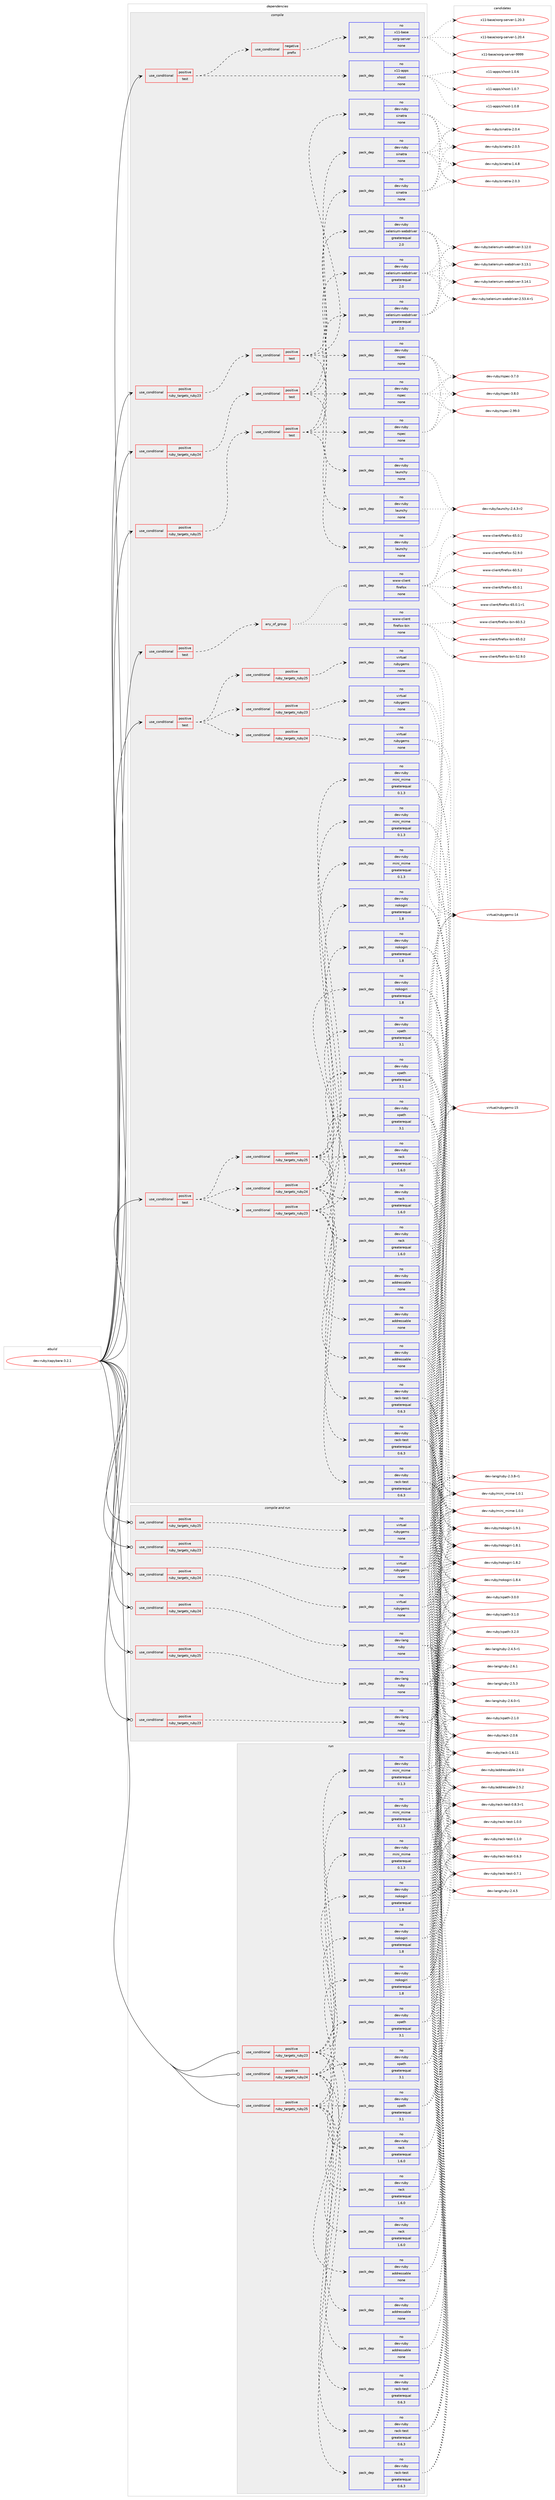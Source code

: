 digraph prolog {

# *************
# Graph options
# *************

newrank=true;
concentrate=true;
compound=true;
graph [rankdir=LR,fontname=Helvetica,fontsize=10,ranksep=1.5];#, ranksep=2.5, nodesep=0.2];
edge  [arrowhead=vee];
node  [fontname=Helvetica,fontsize=10];

# **********
# The ebuild
# **********

subgraph cluster_leftcol {
color=gray;
rank=same;
label=<<i>ebuild</i>>;
id [label="dev-ruby/capybara-3.2.1", color=red, width=4, href="../dev-ruby/capybara-3.2.1.svg"];
}

# ****************
# The dependencies
# ****************

subgraph cluster_midcol {
color=gray;
label=<<i>dependencies</i>>;
subgraph cluster_compile {
fillcolor="#eeeeee";
style=filled;
label=<<i>compile</i>>;
subgraph cond395892 {
dependency1485963 [label=<<TABLE BORDER="0" CELLBORDER="1" CELLSPACING="0" CELLPADDING="4"><TR><TD ROWSPAN="3" CELLPADDING="10">use_conditional</TD></TR><TR><TD>positive</TD></TR><TR><TD>ruby_targets_ruby23</TD></TR></TABLE>>, shape=none, color=red];
subgraph cond395893 {
dependency1485964 [label=<<TABLE BORDER="0" CELLBORDER="1" CELLSPACING="0" CELLPADDING="4"><TR><TD ROWSPAN="3" CELLPADDING="10">use_conditional</TD></TR><TR><TD>positive</TD></TR><TR><TD>test</TD></TR></TABLE>>, shape=none, color=red];
subgraph pack1066628 {
dependency1485965 [label=<<TABLE BORDER="0" CELLBORDER="1" CELLSPACING="0" CELLPADDING="4" WIDTH="220"><TR><TD ROWSPAN="6" CELLPADDING="30">pack_dep</TD></TR><TR><TD WIDTH="110">no</TD></TR><TR><TD>dev-ruby</TD></TR><TR><TD>rspec</TD></TR><TR><TD>none</TD></TR><TR><TD></TD></TR></TABLE>>, shape=none, color=blue];
}
dependency1485964:e -> dependency1485965:w [weight=20,style="dashed",arrowhead="vee"];
subgraph pack1066629 {
dependency1485966 [label=<<TABLE BORDER="0" CELLBORDER="1" CELLSPACING="0" CELLPADDING="4" WIDTH="220"><TR><TD ROWSPAN="6" CELLPADDING="30">pack_dep</TD></TR><TR><TD WIDTH="110">no</TD></TR><TR><TD>dev-ruby</TD></TR><TR><TD>launchy</TD></TR><TR><TD>none</TD></TR><TR><TD></TD></TR></TABLE>>, shape=none, color=blue];
}
dependency1485964:e -> dependency1485966:w [weight=20,style="dashed",arrowhead="vee"];
subgraph pack1066630 {
dependency1485967 [label=<<TABLE BORDER="0" CELLBORDER="1" CELLSPACING="0" CELLPADDING="4" WIDTH="220"><TR><TD ROWSPAN="6" CELLPADDING="30">pack_dep</TD></TR><TR><TD WIDTH="110">no</TD></TR><TR><TD>dev-ruby</TD></TR><TR><TD>selenium-webdriver</TD></TR><TR><TD>greaterequal</TD></TR><TR><TD>2.0</TD></TR></TABLE>>, shape=none, color=blue];
}
dependency1485964:e -> dependency1485967:w [weight=20,style="dashed",arrowhead="vee"];
subgraph pack1066631 {
dependency1485968 [label=<<TABLE BORDER="0" CELLBORDER="1" CELLSPACING="0" CELLPADDING="4" WIDTH="220"><TR><TD ROWSPAN="6" CELLPADDING="30">pack_dep</TD></TR><TR><TD WIDTH="110">no</TD></TR><TR><TD>dev-ruby</TD></TR><TR><TD>sinatra</TD></TR><TR><TD>none</TD></TR><TR><TD></TD></TR></TABLE>>, shape=none, color=blue];
}
dependency1485964:e -> dependency1485968:w [weight=20,style="dashed",arrowhead="vee"];
}
dependency1485963:e -> dependency1485964:w [weight=20,style="dashed",arrowhead="vee"];
}
id:e -> dependency1485963:w [weight=20,style="solid",arrowhead="vee"];
subgraph cond395894 {
dependency1485969 [label=<<TABLE BORDER="0" CELLBORDER="1" CELLSPACING="0" CELLPADDING="4"><TR><TD ROWSPAN="3" CELLPADDING="10">use_conditional</TD></TR><TR><TD>positive</TD></TR><TR><TD>ruby_targets_ruby24</TD></TR></TABLE>>, shape=none, color=red];
subgraph cond395895 {
dependency1485970 [label=<<TABLE BORDER="0" CELLBORDER="1" CELLSPACING="0" CELLPADDING="4"><TR><TD ROWSPAN="3" CELLPADDING="10">use_conditional</TD></TR><TR><TD>positive</TD></TR><TR><TD>test</TD></TR></TABLE>>, shape=none, color=red];
subgraph pack1066632 {
dependency1485971 [label=<<TABLE BORDER="0" CELLBORDER="1" CELLSPACING="0" CELLPADDING="4" WIDTH="220"><TR><TD ROWSPAN="6" CELLPADDING="30">pack_dep</TD></TR><TR><TD WIDTH="110">no</TD></TR><TR><TD>dev-ruby</TD></TR><TR><TD>rspec</TD></TR><TR><TD>none</TD></TR><TR><TD></TD></TR></TABLE>>, shape=none, color=blue];
}
dependency1485970:e -> dependency1485971:w [weight=20,style="dashed",arrowhead="vee"];
subgraph pack1066633 {
dependency1485972 [label=<<TABLE BORDER="0" CELLBORDER="1" CELLSPACING="0" CELLPADDING="4" WIDTH="220"><TR><TD ROWSPAN="6" CELLPADDING="30">pack_dep</TD></TR><TR><TD WIDTH="110">no</TD></TR><TR><TD>dev-ruby</TD></TR><TR><TD>launchy</TD></TR><TR><TD>none</TD></TR><TR><TD></TD></TR></TABLE>>, shape=none, color=blue];
}
dependency1485970:e -> dependency1485972:w [weight=20,style="dashed",arrowhead="vee"];
subgraph pack1066634 {
dependency1485973 [label=<<TABLE BORDER="0" CELLBORDER="1" CELLSPACING="0" CELLPADDING="4" WIDTH="220"><TR><TD ROWSPAN="6" CELLPADDING="30">pack_dep</TD></TR><TR><TD WIDTH="110">no</TD></TR><TR><TD>dev-ruby</TD></TR><TR><TD>selenium-webdriver</TD></TR><TR><TD>greaterequal</TD></TR><TR><TD>2.0</TD></TR></TABLE>>, shape=none, color=blue];
}
dependency1485970:e -> dependency1485973:w [weight=20,style="dashed",arrowhead="vee"];
subgraph pack1066635 {
dependency1485974 [label=<<TABLE BORDER="0" CELLBORDER="1" CELLSPACING="0" CELLPADDING="4" WIDTH="220"><TR><TD ROWSPAN="6" CELLPADDING="30">pack_dep</TD></TR><TR><TD WIDTH="110">no</TD></TR><TR><TD>dev-ruby</TD></TR><TR><TD>sinatra</TD></TR><TR><TD>none</TD></TR><TR><TD></TD></TR></TABLE>>, shape=none, color=blue];
}
dependency1485970:e -> dependency1485974:w [weight=20,style="dashed",arrowhead="vee"];
}
dependency1485969:e -> dependency1485970:w [weight=20,style="dashed",arrowhead="vee"];
}
id:e -> dependency1485969:w [weight=20,style="solid",arrowhead="vee"];
subgraph cond395896 {
dependency1485975 [label=<<TABLE BORDER="0" CELLBORDER="1" CELLSPACING="0" CELLPADDING="4"><TR><TD ROWSPAN="3" CELLPADDING="10">use_conditional</TD></TR><TR><TD>positive</TD></TR><TR><TD>ruby_targets_ruby25</TD></TR></TABLE>>, shape=none, color=red];
subgraph cond395897 {
dependency1485976 [label=<<TABLE BORDER="0" CELLBORDER="1" CELLSPACING="0" CELLPADDING="4"><TR><TD ROWSPAN="3" CELLPADDING="10">use_conditional</TD></TR><TR><TD>positive</TD></TR><TR><TD>test</TD></TR></TABLE>>, shape=none, color=red];
subgraph pack1066636 {
dependency1485977 [label=<<TABLE BORDER="0" CELLBORDER="1" CELLSPACING="0" CELLPADDING="4" WIDTH="220"><TR><TD ROWSPAN="6" CELLPADDING="30">pack_dep</TD></TR><TR><TD WIDTH="110">no</TD></TR><TR><TD>dev-ruby</TD></TR><TR><TD>rspec</TD></TR><TR><TD>none</TD></TR><TR><TD></TD></TR></TABLE>>, shape=none, color=blue];
}
dependency1485976:e -> dependency1485977:w [weight=20,style="dashed",arrowhead="vee"];
subgraph pack1066637 {
dependency1485978 [label=<<TABLE BORDER="0" CELLBORDER="1" CELLSPACING="0" CELLPADDING="4" WIDTH="220"><TR><TD ROWSPAN="6" CELLPADDING="30">pack_dep</TD></TR><TR><TD WIDTH="110">no</TD></TR><TR><TD>dev-ruby</TD></TR><TR><TD>launchy</TD></TR><TR><TD>none</TD></TR><TR><TD></TD></TR></TABLE>>, shape=none, color=blue];
}
dependency1485976:e -> dependency1485978:w [weight=20,style="dashed",arrowhead="vee"];
subgraph pack1066638 {
dependency1485979 [label=<<TABLE BORDER="0" CELLBORDER="1" CELLSPACING="0" CELLPADDING="4" WIDTH="220"><TR><TD ROWSPAN="6" CELLPADDING="30">pack_dep</TD></TR><TR><TD WIDTH="110">no</TD></TR><TR><TD>dev-ruby</TD></TR><TR><TD>selenium-webdriver</TD></TR><TR><TD>greaterequal</TD></TR><TR><TD>2.0</TD></TR></TABLE>>, shape=none, color=blue];
}
dependency1485976:e -> dependency1485979:w [weight=20,style="dashed",arrowhead="vee"];
subgraph pack1066639 {
dependency1485980 [label=<<TABLE BORDER="0" CELLBORDER="1" CELLSPACING="0" CELLPADDING="4" WIDTH="220"><TR><TD ROWSPAN="6" CELLPADDING="30">pack_dep</TD></TR><TR><TD WIDTH="110">no</TD></TR><TR><TD>dev-ruby</TD></TR><TR><TD>sinatra</TD></TR><TR><TD>none</TD></TR><TR><TD></TD></TR></TABLE>>, shape=none, color=blue];
}
dependency1485976:e -> dependency1485980:w [weight=20,style="dashed",arrowhead="vee"];
}
dependency1485975:e -> dependency1485976:w [weight=20,style="dashed",arrowhead="vee"];
}
id:e -> dependency1485975:w [weight=20,style="solid",arrowhead="vee"];
subgraph cond395898 {
dependency1485981 [label=<<TABLE BORDER="0" CELLBORDER="1" CELLSPACING="0" CELLPADDING="4"><TR><TD ROWSPAN="3" CELLPADDING="10">use_conditional</TD></TR><TR><TD>positive</TD></TR><TR><TD>test</TD></TR></TABLE>>, shape=none, color=red];
subgraph any22855 {
dependency1485982 [label=<<TABLE BORDER="0" CELLBORDER="1" CELLSPACING="0" CELLPADDING="4"><TR><TD CELLPADDING="10">any_of_group</TD></TR></TABLE>>, shape=none, color=red];subgraph pack1066640 {
dependency1485983 [label=<<TABLE BORDER="0" CELLBORDER="1" CELLSPACING="0" CELLPADDING="4" WIDTH="220"><TR><TD ROWSPAN="6" CELLPADDING="30">pack_dep</TD></TR><TR><TD WIDTH="110">no</TD></TR><TR><TD>www-client</TD></TR><TR><TD>firefox</TD></TR><TR><TD>none</TD></TR><TR><TD></TD></TR></TABLE>>, shape=none, color=blue];
}
dependency1485982:e -> dependency1485983:w [weight=20,style="dotted",arrowhead="oinv"];
subgraph pack1066641 {
dependency1485984 [label=<<TABLE BORDER="0" CELLBORDER="1" CELLSPACING="0" CELLPADDING="4" WIDTH="220"><TR><TD ROWSPAN="6" CELLPADDING="30">pack_dep</TD></TR><TR><TD WIDTH="110">no</TD></TR><TR><TD>www-client</TD></TR><TR><TD>firefox-bin</TD></TR><TR><TD>none</TD></TR><TR><TD></TD></TR></TABLE>>, shape=none, color=blue];
}
dependency1485982:e -> dependency1485984:w [weight=20,style="dotted",arrowhead="oinv"];
}
dependency1485981:e -> dependency1485982:w [weight=20,style="dashed",arrowhead="vee"];
}
id:e -> dependency1485981:w [weight=20,style="solid",arrowhead="vee"];
subgraph cond395899 {
dependency1485985 [label=<<TABLE BORDER="0" CELLBORDER="1" CELLSPACING="0" CELLPADDING="4"><TR><TD ROWSPAN="3" CELLPADDING="10">use_conditional</TD></TR><TR><TD>positive</TD></TR><TR><TD>test</TD></TR></TABLE>>, shape=none, color=red];
subgraph cond395900 {
dependency1485986 [label=<<TABLE BORDER="0" CELLBORDER="1" CELLSPACING="0" CELLPADDING="4"><TR><TD ROWSPAN="3" CELLPADDING="10">use_conditional</TD></TR><TR><TD>negative</TD></TR><TR><TD>prefix</TD></TR></TABLE>>, shape=none, color=red];
subgraph pack1066642 {
dependency1485987 [label=<<TABLE BORDER="0" CELLBORDER="1" CELLSPACING="0" CELLPADDING="4" WIDTH="220"><TR><TD ROWSPAN="6" CELLPADDING="30">pack_dep</TD></TR><TR><TD WIDTH="110">no</TD></TR><TR><TD>x11-base</TD></TR><TR><TD>xorg-server</TD></TR><TR><TD>none</TD></TR><TR><TD></TD></TR></TABLE>>, shape=none, color=blue];
}
dependency1485986:e -> dependency1485987:w [weight=20,style="dashed",arrowhead="vee"];
}
dependency1485985:e -> dependency1485986:w [weight=20,style="dashed",arrowhead="vee"];
subgraph pack1066643 {
dependency1485988 [label=<<TABLE BORDER="0" CELLBORDER="1" CELLSPACING="0" CELLPADDING="4" WIDTH="220"><TR><TD ROWSPAN="6" CELLPADDING="30">pack_dep</TD></TR><TR><TD WIDTH="110">no</TD></TR><TR><TD>x11-apps</TD></TR><TR><TD>xhost</TD></TR><TR><TD>none</TD></TR><TR><TD></TD></TR></TABLE>>, shape=none, color=blue];
}
dependency1485985:e -> dependency1485988:w [weight=20,style="dashed",arrowhead="vee"];
}
id:e -> dependency1485985:w [weight=20,style="solid",arrowhead="vee"];
subgraph cond395901 {
dependency1485989 [label=<<TABLE BORDER="0" CELLBORDER="1" CELLSPACING="0" CELLPADDING="4"><TR><TD ROWSPAN="3" CELLPADDING="10">use_conditional</TD></TR><TR><TD>positive</TD></TR><TR><TD>test</TD></TR></TABLE>>, shape=none, color=red];
subgraph cond395902 {
dependency1485990 [label=<<TABLE BORDER="0" CELLBORDER="1" CELLSPACING="0" CELLPADDING="4"><TR><TD ROWSPAN="3" CELLPADDING="10">use_conditional</TD></TR><TR><TD>positive</TD></TR><TR><TD>ruby_targets_ruby23</TD></TR></TABLE>>, shape=none, color=red];
subgraph pack1066644 {
dependency1485991 [label=<<TABLE BORDER="0" CELLBORDER="1" CELLSPACING="0" CELLPADDING="4" WIDTH="220"><TR><TD ROWSPAN="6" CELLPADDING="30">pack_dep</TD></TR><TR><TD WIDTH="110">no</TD></TR><TR><TD>dev-ruby</TD></TR><TR><TD>addressable</TD></TR><TR><TD>none</TD></TR><TR><TD></TD></TR></TABLE>>, shape=none, color=blue];
}
dependency1485990:e -> dependency1485991:w [weight=20,style="dashed",arrowhead="vee"];
subgraph pack1066645 {
dependency1485992 [label=<<TABLE BORDER="0" CELLBORDER="1" CELLSPACING="0" CELLPADDING="4" WIDTH="220"><TR><TD ROWSPAN="6" CELLPADDING="30">pack_dep</TD></TR><TR><TD WIDTH="110">no</TD></TR><TR><TD>dev-ruby</TD></TR><TR><TD>mini_mime</TD></TR><TR><TD>greaterequal</TD></TR><TR><TD>0.1.3</TD></TR></TABLE>>, shape=none, color=blue];
}
dependency1485990:e -> dependency1485992:w [weight=20,style="dashed",arrowhead="vee"];
subgraph pack1066646 {
dependency1485993 [label=<<TABLE BORDER="0" CELLBORDER="1" CELLSPACING="0" CELLPADDING="4" WIDTH="220"><TR><TD ROWSPAN="6" CELLPADDING="30">pack_dep</TD></TR><TR><TD WIDTH="110">no</TD></TR><TR><TD>dev-ruby</TD></TR><TR><TD>nokogiri</TD></TR><TR><TD>greaterequal</TD></TR><TR><TD>1.8</TD></TR></TABLE>>, shape=none, color=blue];
}
dependency1485990:e -> dependency1485993:w [weight=20,style="dashed",arrowhead="vee"];
subgraph pack1066647 {
dependency1485994 [label=<<TABLE BORDER="0" CELLBORDER="1" CELLSPACING="0" CELLPADDING="4" WIDTH="220"><TR><TD ROWSPAN="6" CELLPADDING="30">pack_dep</TD></TR><TR><TD WIDTH="110">no</TD></TR><TR><TD>dev-ruby</TD></TR><TR><TD>rack</TD></TR><TR><TD>greaterequal</TD></TR><TR><TD>1.6.0</TD></TR></TABLE>>, shape=none, color=blue];
}
dependency1485990:e -> dependency1485994:w [weight=20,style="dashed",arrowhead="vee"];
subgraph pack1066648 {
dependency1485995 [label=<<TABLE BORDER="0" CELLBORDER="1" CELLSPACING="0" CELLPADDING="4" WIDTH="220"><TR><TD ROWSPAN="6" CELLPADDING="30">pack_dep</TD></TR><TR><TD WIDTH="110">no</TD></TR><TR><TD>dev-ruby</TD></TR><TR><TD>rack-test</TD></TR><TR><TD>greaterequal</TD></TR><TR><TD>0.6.3</TD></TR></TABLE>>, shape=none, color=blue];
}
dependency1485990:e -> dependency1485995:w [weight=20,style="dashed",arrowhead="vee"];
subgraph pack1066649 {
dependency1485996 [label=<<TABLE BORDER="0" CELLBORDER="1" CELLSPACING="0" CELLPADDING="4" WIDTH="220"><TR><TD ROWSPAN="6" CELLPADDING="30">pack_dep</TD></TR><TR><TD WIDTH="110">no</TD></TR><TR><TD>dev-ruby</TD></TR><TR><TD>xpath</TD></TR><TR><TD>greaterequal</TD></TR><TR><TD>3.1</TD></TR></TABLE>>, shape=none, color=blue];
}
dependency1485990:e -> dependency1485996:w [weight=20,style="dashed",arrowhead="vee"];
}
dependency1485989:e -> dependency1485990:w [weight=20,style="dashed",arrowhead="vee"];
subgraph cond395903 {
dependency1485997 [label=<<TABLE BORDER="0" CELLBORDER="1" CELLSPACING="0" CELLPADDING="4"><TR><TD ROWSPAN="3" CELLPADDING="10">use_conditional</TD></TR><TR><TD>positive</TD></TR><TR><TD>ruby_targets_ruby24</TD></TR></TABLE>>, shape=none, color=red];
subgraph pack1066650 {
dependency1485998 [label=<<TABLE BORDER="0" CELLBORDER="1" CELLSPACING="0" CELLPADDING="4" WIDTH="220"><TR><TD ROWSPAN="6" CELLPADDING="30">pack_dep</TD></TR><TR><TD WIDTH="110">no</TD></TR><TR><TD>dev-ruby</TD></TR><TR><TD>addressable</TD></TR><TR><TD>none</TD></TR><TR><TD></TD></TR></TABLE>>, shape=none, color=blue];
}
dependency1485997:e -> dependency1485998:w [weight=20,style="dashed",arrowhead="vee"];
subgraph pack1066651 {
dependency1485999 [label=<<TABLE BORDER="0" CELLBORDER="1" CELLSPACING="0" CELLPADDING="4" WIDTH="220"><TR><TD ROWSPAN="6" CELLPADDING="30">pack_dep</TD></TR><TR><TD WIDTH="110">no</TD></TR><TR><TD>dev-ruby</TD></TR><TR><TD>mini_mime</TD></TR><TR><TD>greaterequal</TD></TR><TR><TD>0.1.3</TD></TR></TABLE>>, shape=none, color=blue];
}
dependency1485997:e -> dependency1485999:w [weight=20,style="dashed",arrowhead="vee"];
subgraph pack1066652 {
dependency1486000 [label=<<TABLE BORDER="0" CELLBORDER="1" CELLSPACING="0" CELLPADDING="4" WIDTH="220"><TR><TD ROWSPAN="6" CELLPADDING="30">pack_dep</TD></TR><TR><TD WIDTH="110">no</TD></TR><TR><TD>dev-ruby</TD></TR><TR><TD>nokogiri</TD></TR><TR><TD>greaterequal</TD></TR><TR><TD>1.8</TD></TR></TABLE>>, shape=none, color=blue];
}
dependency1485997:e -> dependency1486000:w [weight=20,style="dashed",arrowhead="vee"];
subgraph pack1066653 {
dependency1486001 [label=<<TABLE BORDER="0" CELLBORDER="1" CELLSPACING="0" CELLPADDING="4" WIDTH="220"><TR><TD ROWSPAN="6" CELLPADDING="30">pack_dep</TD></TR><TR><TD WIDTH="110">no</TD></TR><TR><TD>dev-ruby</TD></TR><TR><TD>rack</TD></TR><TR><TD>greaterequal</TD></TR><TR><TD>1.6.0</TD></TR></TABLE>>, shape=none, color=blue];
}
dependency1485997:e -> dependency1486001:w [weight=20,style="dashed",arrowhead="vee"];
subgraph pack1066654 {
dependency1486002 [label=<<TABLE BORDER="0" CELLBORDER="1" CELLSPACING="0" CELLPADDING="4" WIDTH="220"><TR><TD ROWSPAN="6" CELLPADDING="30">pack_dep</TD></TR><TR><TD WIDTH="110">no</TD></TR><TR><TD>dev-ruby</TD></TR><TR><TD>rack-test</TD></TR><TR><TD>greaterequal</TD></TR><TR><TD>0.6.3</TD></TR></TABLE>>, shape=none, color=blue];
}
dependency1485997:e -> dependency1486002:w [weight=20,style="dashed",arrowhead="vee"];
subgraph pack1066655 {
dependency1486003 [label=<<TABLE BORDER="0" CELLBORDER="1" CELLSPACING="0" CELLPADDING="4" WIDTH="220"><TR><TD ROWSPAN="6" CELLPADDING="30">pack_dep</TD></TR><TR><TD WIDTH="110">no</TD></TR><TR><TD>dev-ruby</TD></TR><TR><TD>xpath</TD></TR><TR><TD>greaterequal</TD></TR><TR><TD>3.1</TD></TR></TABLE>>, shape=none, color=blue];
}
dependency1485997:e -> dependency1486003:w [weight=20,style="dashed",arrowhead="vee"];
}
dependency1485989:e -> dependency1485997:w [weight=20,style="dashed",arrowhead="vee"];
subgraph cond395904 {
dependency1486004 [label=<<TABLE BORDER="0" CELLBORDER="1" CELLSPACING="0" CELLPADDING="4"><TR><TD ROWSPAN="3" CELLPADDING="10">use_conditional</TD></TR><TR><TD>positive</TD></TR><TR><TD>ruby_targets_ruby25</TD></TR></TABLE>>, shape=none, color=red];
subgraph pack1066656 {
dependency1486005 [label=<<TABLE BORDER="0" CELLBORDER="1" CELLSPACING="0" CELLPADDING="4" WIDTH="220"><TR><TD ROWSPAN="6" CELLPADDING="30">pack_dep</TD></TR><TR><TD WIDTH="110">no</TD></TR><TR><TD>dev-ruby</TD></TR><TR><TD>addressable</TD></TR><TR><TD>none</TD></TR><TR><TD></TD></TR></TABLE>>, shape=none, color=blue];
}
dependency1486004:e -> dependency1486005:w [weight=20,style="dashed",arrowhead="vee"];
subgraph pack1066657 {
dependency1486006 [label=<<TABLE BORDER="0" CELLBORDER="1" CELLSPACING="0" CELLPADDING="4" WIDTH="220"><TR><TD ROWSPAN="6" CELLPADDING="30">pack_dep</TD></TR><TR><TD WIDTH="110">no</TD></TR><TR><TD>dev-ruby</TD></TR><TR><TD>mini_mime</TD></TR><TR><TD>greaterequal</TD></TR><TR><TD>0.1.3</TD></TR></TABLE>>, shape=none, color=blue];
}
dependency1486004:e -> dependency1486006:w [weight=20,style="dashed",arrowhead="vee"];
subgraph pack1066658 {
dependency1486007 [label=<<TABLE BORDER="0" CELLBORDER="1" CELLSPACING="0" CELLPADDING="4" WIDTH="220"><TR><TD ROWSPAN="6" CELLPADDING="30">pack_dep</TD></TR><TR><TD WIDTH="110">no</TD></TR><TR><TD>dev-ruby</TD></TR><TR><TD>nokogiri</TD></TR><TR><TD>greaterequal</TD></TR><TR><TD>1.8</TD></TR></TABLE>>, shape=none, color=blue];
}
dependency1486004:e -> dependency1486007:w [weight=20,style="dashed",arrowhead="vee"];
subgraph pack1066659 {
dependency1486008 [label=<<TABLE BORDER="0" CELLBORDER="1" CELLSPACING="0" CELLPADDING="4" WIDTH="220"><TR><TD ROWSPAN="6" CELLPADDING="30">pack_dep</TD></TR><TR><TD WIDTH="110">no</TD></TR><TR><TD>dev-ruby</TD></TR><TR><TD>rack</TD></TR><TR><TD>greaterequal</TD></TR><TR><TD>1.6.0</TD></TR></TABLE>>, shape=none, color=blue];
}
dependency1486004:e -> dependency1486008:w [weight=20,style="dashed",arrowhead="vee"];
subgraph pack1066660 {
dependency1486009 [label=<<TABLE BORDER="0" CELLBORDER="1" CELLSPACING="0" CELLPADDING="4" WIDTH="220"><TR><TD ROWSPAN="6" CELLPADDING="30">pack_dep</TD></TR><TR><TD WIDTH="110">no</TD></TR><TR><TD>dev-ruby</TD></TR><TR><TD>rack-test</TD></TR><TR><TD>greaterequal</TD></TR><TR><TD>0.6.3</TD></TR></TABLE>>, shape=none, color=blue];
}
dependency1486004:e -> dependency1486009:w [weight=20,style="dashed",arrowhead="vee"];
subgraph pack1066661 {
dependency1486010 [label=<<TABLE BORDER="0" CELLBORDER="1" CELLSPACING="0" CELLPADDING="4" WIDTH="220"><TR><TD ROWSPAN="6" CELLPADDING="30">pack_dep</TD></TR><TR><TD WIDTH="110">no</TD></TR><TR><TD>dev-ruby</TD></TR><TR><TD>xpath</TD></TR><TR><TD>greaterequal</TD></TR><TR><TD>3.1</TD></TR></TABLE>>, shape=none, color=blue];
}
dependency1486004:e -> dependency1486010:w [weight=20,style="dashed",arrowhead="vee"];
}
dependency1485989:e -> dependency1486004:w [weight=20,style="dashed",arrowhead="vee"];
}
id:e -> dependency1485989:w [weight=20,style="solid",arrowhead="vee"];
subgraph cond395905 {
dependency1486011 [label=<<TABLE BORDER="0" CELLBORDER="1" CELLSPACING="0" CELLPADDING="4"><TR><TD ROWSPAN="3" CELLPADDING="10">use_conditional</TD></TR><TR><TD>positive</TD></TR><TR><TD>test</TD></TR></TABLE>>, shape=none, color=red];
subgraph cond395906 {
dependency1486012 [label=<<TABLE BORDER="0" CELLBORDER="1" CELLSPACING="0" CELLPADDING="4"><TR><TD ROWSPAN="3" CELLPADDING="10">use_conditional</TD></TR><TR><TD>positive</TD></TR><TR><TD>ruby_targets_ruby23</TD></TR></TABLE>>, shape=none, color=red];
subgraph pack1066662 {
dependency1486013 [label=<<TABLE BORDER="0" CELLBORDER="1" CELLSPACING="0" CELLPADDING="4" WIDTH="220"><TR><TD ROWSPAN="6" CELLPADDING="30">pack_dep</TD></TR><TR><TD WIDTH="110">no</TD></TR><TR><TD>virtual</TD></TR><TR><TD>rubygems</TD></TR><TR><TD>none</TD></TR><TR><TD></TD></TR></TABLE>>, shape=none, color=blue];
}
dependency1486012:e -> dependency1486013:w [weight=20,style="dashed",arrowhead="vee"];
}
dependency1486011:e -> dependency1486012:w [weight=20,style="dashed",arrowhead="vee"];
subgraph cond395907 {
dependency1486014 [label=<<TABLE BORDER="0" CELLBORDER="1" CELLSPACING="0" CELLPADDING="4"><TR><TD ROWSPAN="3" CELLPADDING="10">use_conditional</TD></TR><TR><TD>positive</TD></TR><TR><TD>ruby_targets_ruby24</TD></TR></TABLE>>, shape=none, color=red];
subgraph pack1066663 {
dependency1486015 [label=<<TABLE BORDER="0" CELLBORDER="1" CELLSPACING="0" CELLPADDING="4" WIDTH="220"><TR><TD ROWSPAN="6" CELLPADDING="30">pack_dep</TD></TR><TR><TD WIDTH="110">no</TD></TR><TR><TD>virtual</TD></TR><TR><TD>rubygems</TD></TR><TR><TD>none</TD></TR><TR><TD></TD></TR></TABLE>>, shape=none, color=blue];
}
dependency1486014:e -> dependency1486015:w [weight=20,style="dashed",arrowhead="vee"];
}
dependency1486011:e -> dependency1486014:w [weight=20,style="dashed",arrowhead="vee"];
subgraph cond395908 {
dependency1486016 [label=<<TABLE BORDER="0" CELLBORDER="1" CELLSPACING="0" CELLPADDING="4"><TR><TD ROWSPAN="3" CELLPADDING="10">use_conditional</TD></TR><TR><TD>positive</TD></TR><TR><TD>ruby_targets_ruby25</TD></TR></TABLE>>, shape=none, color=red];
subgraph pack1066664 {
dependency1486017 [label=<<TABLE BORDER="0" CELLBORDER="1" CELLSPACING="0" CELLPADDING="4" WIDTH="220"><TR><TD ROWSPAN="6" CELLPADDING="30">pack_dep</TD></TR><TR><TD WIDTH="110">no</TD></TR><TR><TD>virtual</TD></TR><TR><TD>rubygems</TD></TR><TR><TD>none</TD></TR><TR><TD></TD></TR></TABLE>>, shape=none, color=blue];
}
dependency1486016:e -> dependency1486017:w [weight=20,style="dashed",arrowhead="vee"];
}
dependency1486011:e -> dependency1486016:w [weight=20,style="dashed",arrowhead="vee"];
}
id:e -> dependency1486011:w [weight=20,style="solid",arrowhead="vee"];
}
subgraph cluster_compileandrun {
fillcolor="#eeeeee";
style=filled;
label=<<i>compile and run</i>>;
subgraph cond395909 {
dependency1486018 [label=<<TABLE BORDER="0" CELLBORDER="1" CELLSPACING="0" CELLPADDING="4"><TR><TD ROWSPAN="3" CELLPADDING="10">use_conditional</TD></TR><TR><TD>positive</TD></TR><TR><TD>ruby_targets_ruby23</TD></TR></TABLE>>, shape=none, color=red];
subgraph pack1066665 {
dependency1486019 [label=<<TABLE BORDER="0" CELLBORDER="1" CELLSPACING="0" CELLPADDING="4" WIDTH="220"><TR><TD ROWSPAN="6" CELLPADDING="30">pack_dep</TD></TR><TR><TD WIDTH="110">no</TD></TR><TR><TD>dev-lang</TD></TR><TR><TD>ruby</TD></TR><TR><TD>none</TD></TR><TR><TD></TD></TR></TABLE>>, shape=none, color=blue];
}
dependency1486018:e -> dependency1486019:w [weight=20,style="dashed",arrowhead="vee"];
}
id:e -> dependency1486018:w [weight=20,style="solid",arrowhead="odotvee"];
subgraph cond395910 {
dependency1486020 [label=<<TABLE BORDER="0" CELLBORDER="1" CELLSPACING="0" CELLPADDING="4"><TR><TD ROWSPAN="3" CELLPADDING="10">use_conditional</TD></TR><TR><TD>positive</TD></TR><TR><TD>ruby_targets_ruby23</TD></TR></TABLE>>, shape=none, color=red];
subgraph pack1066666 {
dependency1486021 [label=<<TABLE BORDER="0" CELLBORDER="1" CELLSPACING="0" CELLPADDING="4" WIDTH="220"><TR><TD ROWSPAN="6" CELLPADDING="30">pack_dep</TD></TR><TR><TD WIDTH="110">no</TD></TR><TR><TD>virtual</TD></TR><TR><TD>rubygems</TD></TR><TR><TD>none</TD></TR><TR><TD></TD></TR></TABLE>>, shape=none, color=blue];
}
dependency1486020:e -> dependency1486021:w [weight=20,style="dashed",arrowhead="vee"];
}
id:e -> dependency1486020:w [weight=20,style="solid",arrowhead="odotvee"];
subgraph cond395911 {
dependency1486022 [label=<<TABLE BORDER="0" CELLBORDER="1" CELLSPACING="0" CELLPADDING="4"><TR><TD ROWSPAN="3" CELLPADDING="10">use_conditional</TD></TR><TR><TD>positive</TD></TR><TR><TD>ruby_targets_ruby24</TD></TR></TABLE>>, shape=none, color=red];
subgraph pack1066667 {
dependency1486023 [label=<<TABLE BORDER="0" CELLBORDER="1" CELLSPACING="0" CELLPADDING="4" WIDTH="220"><TR><TD ROWSPAN="6" CELLPADDING="30">pack_dep</TD></TR><TR><TD WIDTH="110">no</TD></TR><TR><TD>dev-lang</TD></TR><TR><TD>ruby</TD></TR><TR><TD>none</TD></TR><TR><TD></TD></TR></TABLE>>, shape=none, color=blue];
}
dependency1486022:e -> dependency1486023:w [weight=20,style="dashed",arrowhead="vee"];
}
id:e -> dependency1486022:w [weight=20,style="solid",arrowhead="odotvee"];
subgraph cond395912 {
dependency1486024 [label=<<TABLE BORDER="0" CELLBORDER="1" CELLSPACING="0" CELLPADDING="4"><TR><TD ROWSPAN="3" CELLPADDING="10">use_conditional</TD></TR><TR><TD>positive</TD></TR><TR><TD>ruby_targets_ruby24</TD></TR></TABLE>>, shape=none, color=red];
subgraph pack1066668 {
dependency1486025 [label=<<TABLE BORDER="0" CELLBORDER="1" CELLSPACING="0" CELLPADDING="4" WIDTH="220"><TR><TD ROWSPAN="6" CELLPADDING="30">pack_dep</TD></TR><TR><TD WIDTH="110">no</TD></TR><TR><TD>virtual</TD></TR><TR><TD>rubygems</TD></TR><TR><TD>none</TD></TR><TR><TD></TD></TR></TABLE>>, shape=none, color=blue];
}
dependency1486024:e -> dependency1486025:w [weight=20,style="dashed",arrowhead="vee"];
}
id:e -> dependency1486024:w [weight=20,style="solid",arrowhead="odotvee"];
subgraph cond395913 {
dependency1486026 [label=<<TABLE BORDER="0" CELLBORDER="1" CELLSPACING="0" CELLPADDING="4"><TR><TD ROWSPAN="3" CELLPADDING="10">use_conditional</TD></TR><TR><TD>positive</TD></TR><TR><TD>ruby_targets_ruby25</TD></TR></TABLE>>, shape=none, color=red];
subgraph pack1066669 {
dependency1486027 [label=<<TABLE BORDER="0" CELLBORDER="1" CELLSPACING="0" CELLPADDING="4" WIDTH="220"><TR><TD ROWSPAN="6" CELLPADDING="30">pack_dep</TD></TR><TR><TD WIDTH="110">no</TD></TR><TR><TD>dev-lang</TD></TR><TR><TD>ruby</TD></TR><TR><TD>none</TD></TR><TR><TD></TD></TR></TABLE>>, shape=none, color=blue];
}
dependency1486026:e -> dependency1486027:w [weight=20,style="dashed",arrowhead="vee"];
}
id:e -> dependency1486026:w [weight=20,style="solid",arrowhead="odotvee"];
subgraph cond395914 {
dependency1486028 [label=<<TABLE BORDER="0" CELLBORDER="1" CELLSPACING="0" CELLPADDING="4"><TR><TD ROWSPAN="3" CELLPADDING="10">use_conditional</TD></TR><TR><TD>positive</TD></TR><TR><TD>ruby_targets_ruby25</TD></TR></TABLE>>, shape=none, color=red];
subgraph pack1066670 {
dependency1486029 [label=<<TABLE BORDER="0" CELLBORDER="1" CELLSPACING="0" CELLPADDING="4" WIDTH="220"><TR><TD ROWSPAN="6" CELLPADDING="30">pack_dep</TD></TR><TR><TD WIDTH="110">no</TD></TR><TR><TD>virtual</TD></TR><TR><TD>rubygems</TD></TR><TR><TD>none</TD></TR><TR><TD></TD></TR></TABLE>>, shape=none, color=blue];
}
dependency1486028:e -> dependency1486029:w [weight=20,style="dashed",arrowhead="vee"];
}
id:e -> dependency1486028:w [weight=20,style="solid",arrowhead="odotvee"];
}
subgraph cluster_run {
fillcolor="#eeeeee";
style=filled;
label=<<i>run</i>>;
subgraph cond395915 {
dependency1486030 [label=<<TABLE BORDER="0" CELLBORDER="1" CELLSPACING="0" CELLPADDING="4"><TR><TD ROWSPAN="3" CELLPADDING="10">use_conditional</TD></TR><TR><TD>positive</TD></TR><TR><TD>ruby_targets_ruby23</TD></TR></TABLE>>, shape=none, color=red];
subgraph pack1066671 {
dependency1486031 [label=<<TABLE BORDER="0" CELLBORDER="1" CELLSPACING="0" CELLPADDING="4" WIDTH="220"><TR><TD ROWSPAN="6" CELLPADDING="30">pack_dep</TD></TR><TR><TD WIDTH="110">no</TD></TR><TR><TD>dev-ruby</TD></TR><TR><TD>addressable</TD></TR><TR><TD>none</TD></TR><TR><TD></TD></TR></TABLE>>, shape=none, color=blue];
}
dependency1486030:e -> dependency1486031:w [weight=20,style="dashed",arrowhead="vee"];
subgraph pack1066672 {
dependency1486032 [label=<<TABLE BORDER="0" CELLBORDER="1" CELLSPACING="0" CELLPADDING="4" WIDTH="220"><TR><TD ROWSPAN="6" CELLPADDING="30">pack_dep</TD></TR><TR><TD WIDTH="110">no</TD></TR><TR><TD>dev-ruby</TD></TR><TR><TD>mini_mime</TD></TR><TR><TD>greaterequal</TD></TR><TR><TD>0.1.3</TD></TR></TABLE>>, shape=none, color=blue];
}
dependency1486030:e -> dependency1486032:w [weight=20,style="dashed",arrowhead="vee"];
subgraph pack1066673 {
dependency1486033 [label=<<TABLE BORDER="0" CELLBORDER="1" CELLSPACING="0" CELLPADDING="4" WIDTH="220"><TR><TD ROWSPAN="6" CELLPADDING="30">pack_dep</TD></TR><TR><TD WIDTH="110">no</TD></TR><TR><TD>dev-ruby</TD></TR><TR><TD>nokogiri</TD></TR><TR><TD>greaterequal</TD></TR><TR><TD>1.8</TD></TR></TABLE>>, shape=none, color=blue];
}
dependency1486030:e -> dependency1486033:w [weight=20,style="dashed",arrowhead="vee"];
subgraph pack1066674 {
dependency1486034 [label=<<TABLE BORDER="0" CELLBORDER="1" CELLSPACING="0" CELLPADDING="4" WIDTH="220"><TR><TD ROWSPAN="6" CELLPADDING="30">pack_dep</TD></TR><TR><TD WIDTH="110">no</TD></TR><TR><TD>dev-ruby</TD></TR><TR><TD>rack</TD></TR><TR><TD>greaterequal</TD></TR><TR><TD>1.6.0</TD></TR></TABLE>>, shape=none, color=blue];
}
dependency1486030:e -> dependency1486034:w [weight=20,style="dashed",arrowhead="vee"];
subgraph pack1066675 {
dependency1486035 [label=<<TABLE BORDER="0" CELLBORDER="1" CELLSPACING="0" CELLPADDING="4" WIDTH="220"><TR><TD ROWSPAN="6" CELLPADDING="30">pack_dep</TD></TR><TR><TD WIDTH="110">no</TD></TR><TR><TD>dev-ruby</TD></TR><TR><TD>rack-test</TD></TR><TR><TD>greaterequal</TD></TR><TR><TD>0.6.3</TD></TR></TABLE>>, shape=none, color=blue];
}
dependency1486030:e -> dependency1486035:w [weight=20,style="dashed",arrowhead="vee"];
subgraph pack1066676 {
dependency1486036 [label=<<TABLE BORDER="0" CELLBORDER="1" CELLSPACING="0" CELLPADDING="4" WIDTH="220"><TR><TD ROWSPAN="6" CELLPADDING="30">pack_dep</TD></TR><TR><TD WIDTH="110">no</TD></TR><TR><TD>dev-ruby</TD></TR><TR><TD>xpath</TD></TR><TR><TD>greaterequal</TD></TR><TR><TD>3.1</TD></TR></TABLE>>, shape=none, color=blue];
}
dependency1486030:e -> dependency1486036:w [weight=20,style="dashed",arrowhead="vee"];
}
id:e -> dependency1486030:w [weight=20,style="solid",arrowhead="odot"];
subgraph cond395916 {
dependency1486037 [label=<<TABLE BORDER="0" CELLBORDER="1" CELLSPACING="0" CELLPADDING="4"><TR><TD ROWSPAN="3" CELLPADDING="10">use_conditional</TD></TR><TR><TD>positive</TD></TR><TR><TD>ruby_targets_ruby24</TD></TR></TABLE>>, shape=none, color=red];
subgraph pack1066677 {
dependency1486038 [label=<<TABLE BORDER="0" CELLBORDER="1" CELLSPACING="0" CELLPADDING="4" WIDTH="220"><TR><TD ROWSPAN="6" CELLPADDING="30">pack_dep</TD></TR><TR><TD WIDTH="110">no</TD></TR><TR><TD>dev-ruby</TD></TR><TR><TD>addressable</TD></TR><TR><TD>none</TD></TR><TR><TD></TD></TR></TABLE>>, shape=none, color=blue];
}
dependency1486037:e -> dependency1486038:w [weight=20,style="dashed",arrowhead="vee"];
subgraph pack1066678 {
dependency1486039 [label=<<TABLE BORDER="0" CELLBORDER="1" CELLSPACING="0" CELLPADDING="4" WIDTH="220"><TR><TD ROWSPAN="6" CELLPADDING="30">pack_dep</TD></TR><TR><TD WIDTH="110">no</TD></TR><TR><TD>dev-ruby</TD></TR><TR><TD>mini_mime</TD></TR><TR><TD>greaterequal</TD></TR><TR><TD>0.1.3</TD></TR></TABLE>>, shape=none, color=blue];
}
dependency1486037:e -> dependency1486039:w [weight=20,style="dashed",arrowhead="vee"];
subgraph pack1066679 {
dependency1486040 [label=<<TABLE BORDER="0" CELLBORDER="1" CELLSPACING="0" CELLPADDING="4" WIDTH="220"><TR><TD ROWSPAN="6" CELLPADDING="30">pack_dep</TD></TR><TR><TD WIDTH="110">no</TD></TR><TR><TD>dev-ruby</TD></TR><TR><TD>nokogiri</TD></TR><TR><TD>greaterequal</TD></TR><TR><TD>1.8</TD></TR></TABLE>>, shape=none, color=blue];
}
dependency1486037:e -> dependency1486040:w [weight=20,style="dashed",arrowhead="vee"];
subgraph pack1066680 {
dependency1486041 [label=<<TABLE BORDER="0" CELLBORDER="1" CELLSPACING="0" CELLPADDING="4" WIDTH="220"><TR><TD ROWSPAN="6" CELLPADDING="30">pack_dep</TD></TR><TR><TD WIDTH="110">no</TD></TR><TR><TD>dev-ruby</TD></TR><TR><TD>rack</TD></TR><TR><TD>greaterequal</TD></TR><TR><TD>1.6.0</TD></TR></TABLE>>, shape=none, color=blue];
}
dependency1486037:e -> dependency1486041:w [weight=20,style="dashed",arrowhead="vee"];
subgraph pack1066681 {
dependency1486042 [label=<<TABLE BORDER="0" CELLBORDER="1" CELLSPACING="0" CELLPADDING="4" WIDTH="220"><TR><TD ROWSPAN="6" CELLPADDING="30">pack_dep</TD></TR><TR><TD WIDTH="110">no</TD></TR><TR><TD>dev-ruby</TD></TR><TR><TD>rack-test</TD></TR><TR><TD>greaterequal</TD></TR><TR><TD>0.6.3</TD></TR></TABLE>>, shape=none, color=blue];
}
dependency1486037:e -> dependency1486042:w [weight=20,style="dashed",arrowhead="vee"];
subgraph pack1066682 {
dependency1486043 [label=<<TABLE BORDER="0" CELLBORDER="1" CELLSPACING="0" CELLPADDING="4" WIDTH="220"><TR><TD ROWSPAN="6" CELLPADDING="30">pack_dep</TD></TR><TR><TD WIDTH="110">no</TD></TR><TR><TD>dev-ruby</TD></TR><TR><TD>xpath</TD></TR><TR><TD>greaterequal</TD></TR><TR><TD>3.1</TD></TR></TABLE>>, shape=none, color=blue];
}
dependency1486037:e -> dependency1486043:w [weight=20,style="dashed",arrowhead="vee"];
}
id:e -> dependency1486037:w [weight=20,style="solid",arrowhead="odot"];
subgraph cond395917 {
dependency1486044 [label=<<TABLE BORDER="0" CELLBORDER="1" CELLSPACING="0" CELLPADDING="4"><TR><TD ROWSPAN="3" CELLPADDING="10">use_conditional</TD></TR><TR><TD>positive</TD></TR><TR><TD>ruby_targets_ruby25</TD></TR></TABLE>>, shape=none, color=red];
subgraph pack1066683 {
dependency1486045 [label=<<TABLE BORDER="0" CELLBORDER="1" CELLSPACING="0" CELLPADDING="4" WIDTH="220"><TR><TD ROWSPAN="6" CELLPADDING="30">pack_dep</TD></TR><TR><TD WIDTH="110">no</TD></TR><TR><TD>dev-ruby</TD></TR><TR><TD>addressable</TD></TR><TR><TD>none</TD></TR><TR><TD></TD></TR></TABLE>>, shape=none, color=blue];
}
dependency1486044:e -> dependency1486045:w [weight=20,style="dashed",arrowhead="vee"];
subgraph pack1066684 {
dependency1486046 [label=<<TABLE BORDER="0" CELLBORDER="1" CELLSPACING="0" CELLPADDING="4" WIDTH="220"><TR><TD ROWSPAN="6" CELLPADDING="30">pack_dep</TD></TR><TR><TD WIDTH="110">no</TD></TR><TR><TD>dev-ruby</TD></TR><TR><TD>mini_mime</TD></TR><TR><TD>greaterequal</TD></TR><TR><TD>0.1.3</TD></TR></TABLE>>, shape=none, color=blue];
}
dependency1486044:e -> dependency1486046:w [weight=20,style="dashed",arrowhead="vee"];
subgraph pack1066685 {
dependency1486047 [label=<<TABLE BORDER="0" CELLBORDER="1" CELLSPACING="0" CELLPADDING="4" WIDTH="220"><TR><TD ROWSPAN="6" CELLPADDING="30">pack_dep</TD></TR><TR><TD WIDTH="110">no</TD></TR><TR><TD>dev-ruby</TD></TR><TR><TD>nokogiri</TD></TR><TR><TD>greaterequal</TD></TR><TR><TD>1.8</TD></TR></TABLE>>, shape=none, color=blue];
}
dependency1486044:e -> dependency1486047:w [weight=20,style="dashed",arrowhead="vee"];
subgraph pack1066686 {
dependency1486048 [label=<<TABLE BORDER="0" CELLBORDER="1" CELLSPACING="0" CELLPADDING="4" WIDTH="220"><TR><TD ROWSPAN="6" CELLPADDING="30">pack_dep</TD></TR><TR><TD WIDTH="110">no</TD></TR><TR><TD>dev-ruby</TD></TR><TR><TD>rack</TD></TR><TR><TD>greaterequal</TD></TR><TR><TD>1.6.0</TD></TR></TABLE>>, shape=none, color=blue];
}
dependency1486044:e -> dependency1486048:w [weight=20,style="dashed",arrowhead="vee"];
subgraph pack1066687 {
dependency1486049 [label=<<TABLE BORDER="0" CELLBORDER="1" CELLSPACING="0" CELLPADDING="4" WIDTH="220"><TR><TD ROWSPAN="6" CELLPADDING="30">pack_dep</TD></TR><TR><TD WIDTH="110">no</TD></TR><TR><TD>dev-ruby</TD></TR><TR><TD>rack-test</TD></TR><TR><TD>greaterequal</TD></TR><TR><TD>0.6.3</TD></TR></TABLE>>, shape=none, color=blue];
}
dependency1486044:e -> dependency1486049:w [weight=20,style="dashed",arrowhead="vee"];
subgraph pack1066688 {
dependency1486050 [label=<<TABLE BORDER="0" CELLBORDER="1" CELLSPACING="0" CELLPADDING="4" WIDTH="220"><TR><TD ROWSPAN="6" CELLPADDING="30">pack_dep</TD></TR><TR><TD WIDTH="110">no</TD></TR><TR><TD>dev-ruby</TD></TR><TR><TD>xpath</TD></TR><TR><TD>greaterequal</TD></TR><TR><TD>3.1</TD></TR></TABLE>>, shape=none, color=blue];
}
dependency1486044:e -> dependency1486050:w [weight=20,style="dashed",arrowhead="vee"];
}
id:e -> dependency1486044:w [weight=20,style="solid",arrowhead="odot"];
}
}

# **************
# The candidates
# **************

subgraph cluster_choices {
rank=same;
color=gray;
label=<<i>candidates</i>>;

subgraph choice1066628 {
color=black;
nodesep=1;
choice1001011184511411798121471141151121019945504657574648 [label="dev-ruby/rspec-2.99.0", color=red, width=4,href="../dev-ruby/rspec-2.99.0.svg"];
choice10010111845114117981214711411511210199455146554648 [label="dev-ruby/rspec-3.7.0", color=red, width=4,href="../dev-ruby/rspec-3.7.0.svg"];
choice10010111845114117981214711411511210199455146564648 [label="dev-ruby/rspec-3.8.0", color=red, width=4,href="../dev-ruby/rspec-3.8.0.svg"];
dependency1485965:e -> choice1001011184511411798121471141151121019945504657574648:w [style=dotted,weight="100"];
dependency1485965:e -> choice10010111845114117981214711411511210199455146554648:w [style=dotted,weight="100"];
dependency1485965:e -> choice10010111845114117981214711411511210199455146564648:w [style=dotted,weight="100"];
}
subgraph choice1066629 {
color=black;
nodesep=1;
choice10010111845114117981214710897117110991041214550465246514511450 [label="dev-ruby/launchy-2.4.3-r2", color=red, width=4,href="../dev-ruby/launchy-2.4.3-r2.svg"];
dependency1485966:e -> choice10010111845114117981214710897117110991041214550465246514511450:w [style=dotted,weight="100"];
}
subgraph choice1066630 {
color=black;
nodesep=1;
choice1001011184511411798121471151011081011101051171094511910198100114105118101114455046535146524511449 [label="dev-ruby/selenium-webdriver-2.53.4-r1", color=red, width=4,href="../dev-ruby/selenium-webdriver-2.53.4-r1.svg"];
choice100101118451141179812147115101108101110105117109451191019810011410511810111445514649504648 [label="dev-ruby/selenium-webdriver-3.12.0", color=red, width=4,href="../dev-ruby/selenium-webdriver-3.12.0.svg"];
choice100101118451141179812147115101108101110105117109451191019810011410511810111445514649514649 [label="dev-ruby/selenium-webdriver-3.13.1", color=red, width=4,href="../dev-ruby/selenium-webdriver-3.13.1.svg"];
choice100101118451141179812147115101108101110105117109451191019810011410511810111445514649524649 [label="dev-ruby/selenium-webdriver-3.14.1", color=red, width=4,href="../dev-ruby/selenium-webdriver-3.14.1.svg"];
dependency1485967:e -> choice1001011184511411798121471151011081011101051171094511910198100114105118101114455046535146524511449:w [style=dotted,weight="100"];
dependency1485967:e -> choice100101118451141179812147115101108101110105117109451191019810011410511810111445514649504648:w [style=dotted,weight="100"];
dependency1485967:e -> choice100101118451141179812147115101108101110105117109451191019810011410511810111445514649514649:w [style=dotted,weight="100"];
dependency1485967:e -> choice100101118451141179812147115101108101110105117109451191019810011410511810111445514649524649:w [style=dotted,weight="100"];
}
subgraph choice1066631 {
color=black;
nodesep=1;
choice1001011184511411798121471151051109711611497454946524656 [label="dev-ruby/sinatra-1.4.8", color=red, width=4,href="../dev-ruby/sinatra-1.4.8.svg"];
choice1001011184511411798121471151051109711611497455046484651 [label="dev-ruby/sinatra-2.0.3", color=red, width=4,href="../dev-ruby/sinatra-2.0.3.svg"];
choice1001011184511411798121471151051109711611497455046484652 [label="dev-ruby/sinatra-2.0.4", color=red, width=4,href="../dev-ruby/sinatra-2.0.4.svg"];
choice1001011184511411798121471151051109711611497455046484653 [label="dev-ruby/sinatra-2.0.5", color=red, width=4,href="../dev-ruby/sinatra-2.0.5.svg"];
dependency1485968:e -> choice1001011184511411798121471151051109711611497454946524656:w [style=dotted,weight="100"];
dependency1485968:e -> choice1001011184511411798121471151051109711611497455046484651:w [style=dotted,weight="100"];
dependency1485968:e -> choice1001011184511411798121471151051109711611497455046484652:w [style=dotted,weight="100"];
dependency1485968:e -> choice1001011184511411798121471151051109711611497455046484653:w [style=dotted,weight="100"];
}
subgraph choice1066632 {
color=black;
nodesep=1;
choice1001011184511411798121471141151121019945504657574648 [label="dev-ruby/rspec-2.99.0", color=red, width=4,href="../dev-ruby/rspec-2.99.0.svg"];
choice10010111845114117981214711411511210199455146554648 [label="dev-ruby/rspec-3.7.0", color=red, width=4,href="../dev-ruby/rspec-3.7.0.svg"];
choice10010111845114117981214711411511210199455146564648 [label="dev-ruby/rspec-3.8.0", color=red, width=4,href="../dev-ruby/rspec-3.8.0.svg"];
dependency1485971:e -> choice1001011184511411798121471141151121019945504657574648:w [style=dotted,weight="100"];
dependency1485971:e -> choice10010111845114117981214711411511210199455146554648:w [style=dotted,weight="100"];
dependency1485971:e -> choice10010111845114117981214711411511210199455146564648:w [style=dotted,weight="100"];
}
subgraph choice1066633 {
color=black;
nodesep=1;
choice10010111845114117981214710897117110991041214550465246514511450 [label="dev-ruby/launchy-2.4.3-r2", color=red, width=4,href="../dev-ruby/launchy-2.4.3-r2.svg"];
dependency1485972:e -> choice10010111845114117981214710897117110991041214550465246514511450:w [style=dotted,weight="100"];
}
subgraph choice1066634 {
color=black;
nodesep=1;
choice1001011184511411798121471151011081011101051171094511910198100114105118101114455046535146524511449 [label="dev-ruby/selenium-webdriver-2.53.4-r1", color=red, width=4,href="../dev-ruby/selenium-webdriver-2.53.4-r1.svg"];
choice100101118451141179812147115101108101110105117109451191019810011410511810111445514649504648 [label="dev-ruby/selenium-webdriver-3.12.0", color=red, width=4,href="../dev-ruby/selenium-webdriver-3.12.0.svg"];
choice100101118451141179812147115101108101110105117109451191019810011410511810111445514649514649 [label="dev-ruby/selenium-webdriver-3.13.1", color=red, width=4,href="../dev-ruby/selenium-webdriver-3.13.1.svg"];
choice100101118451141179812147115101108101110105117109451191019810011410511810111445514649524649 [label="dev-ruby/selenium-webdriver-3.14.1", color=red, width=4,href="../dev-ruby/selenium-webdriver-3.14.1.svg"];
dependency1485973:e -> choice1001011184511411798121471151011081011101051171094511910198100114105118101114455046535146524511449:w [style=dotted,weight="100"];
dependency1485973:e -> choice100101118451141179812147115101108101110105117109451191019810011410511810111445514649504648:w [style=dotted,weight="100"];
dependency1485973:e -> choice100101118451141179812147115101108101110105117109451191019810011410511810111445514649514649:w [style=dotted,weight="100"];
dependency1485973:e -> choice100101118451141179812147115101108101110105117109451191019810011410511810111445514649524649:w [style=dotted,weight="100"];
}
subgraph choice1066635 {
color=black;
nodesep=1;
choice1001011184511411798121471151051109711611497454946524656 [label="dev-ruby/sinatra-1.4.8", color=red, width=4,href="../dev-ruby/sinatra-1.4.8.svg"];
choice1001011184511411798121471151051109711611497455046484651 [label="dev-ruby/sinatra-2.0.3", color=red, width=4,href="../dev-ruby/sinatra-2.0.3.svg"];
choice1001011184511411798121471151051109711611497455046484652 [label="dev-ruby/sinatra-2.0.4", color=red, width=4,href="../dev-ruby/sinatra-2.0.4.svg"];
choice1001011184511411798121471151051109711611497455046484653 [label="dev-ruby/sinatra-2.0.5", color=red, width=4,href="../dev-ruby/sinatra-2.0.5.svg"];
dependency1485974:e -> choice1001011184511411798121471151051109711611497454946524656:w [style=dotted,weight="100"];
dependency1485974:e -> choice1001011184511411798121471151051109711611497455046484651:w [style=dotted,weight="100"];
dependency1485974:e -> choice1001011184511411798121471151051109711611497455046484652:w [style=dotted,weight="100"];
dependency1485974:e -> choice1001011184511411798121471151051109711611497455046484653:w [style=dotted,weight="100"];
}
subgraph choice1066636 {
color=black;
nodesep=1;
choice1001011184511411798121471141151121019945504657574648 [label="dev-ruby/rspec-2.99.0", color=red, width=4,href="../dev-ruby/rspec-2.99.0.svg"];
choice10010111845114117981214711411511210199455146554648 [label="dev-ruby/rspec-3.7.0", color=red, width=4,href="../dev-ruby/rspec-3.7.0.svg"];
choice10010111845114117981214711411511210199455146564648 [label="dev-ruby/rspec-3.8.0", color=red, width=4,href="../dev-ruby/rspec-3.8.0.svg"];
dependency1485977:e -> choice1001011184511411798121471141151121019945504657574648:w [style=dotted,weight="100"];
dependency1485977:e -> choice10010111845114117981214711411511210199455146554648:w [style=dotted,weight="100"];
dependency1485977:e -> choice10010111845114117981214711411511210199455146564648:w [style=dotted,weight="100"];
}
subgraph choice1066637 {
color=black;
nodesep=1;
choice10010111845114117981214710897117110991041214550465246514511450 [label="dev-ruby/launchy-2.4.3-r2", color=red, width=4,href="../dev-ruby/launchy-2.4.3-r2.svg"];
dependency1485978:e -> choice10010111845114117981214710897117110991041214550465246514511450:w [style=dotted,weight="100"];
}
subgraph choice1066638 {
color=black;
nodesep=1;
choice1001011184511411798121471151011081011101051171094511910198100114105118101114455046535146524511449 [label="dev-ruby/selenium-webdriver-2.53.4-r1", color=red, width=4,href="../dev-ruby/selenium-webdriver-2.53.4-r1.svg"];
choice100101118451141179812147115101108101110105117109451191019810011410511810111445514649504648 [label="dev-ruby/selenium-webdriver-3.12.0", color=red, width=4,href="../dev-ruby/selenium-webdriver-3.12.0.svg"];
choice100101118451141179812147115101108101110105117109451191019810011410511810111445514649514649 [label="dev-ruby/selenium-webdriver-3.13.1", color=red, width=4,href="../dev-ruby/selenium-webdriver-3.13.1.svg"];
choice100101118451141179812147115101108101110105117109451191019810011410511810111445514649524649 [label="dev-ruby/selenium-webdriver-3.14.1", color=red, width=4,href="../dev-ruby/selenium-webdriver-3.14.1.svg"];
dependency1485979:e -> choice1001011184511411798121471151011081011101051171094511910198100114105118101114455046535146524511449:w [style=dotted,weight="100"];
dependency1485979:e -> choice100101118451141179812147115101108101110105117109451191019810011410511810111445514649504648:w [style=dotted,weight="100"];
dependency1485979:e -> choice100101118451141179812147115101108101110105117109451191019810011410511810111445514649514649:w [style=dotted,weight="100"];
dependency1485979:e -> choice100101118451141179812147115101108101110105117109451191019810011410511810111445514649524649:w [style=dotted,weight="100"];
}
subgraph choice1066639 {
color=black;
nodesep=1;
choice1001011184511411798121471151051109711611497454946524656 [label="dev-ruby/sinatra-1.4.8", color=red, width=4,href="../dev-ruby/sinatra-1.4.8.svg"];
choice1001011184511411798121471151051109711611497455046484651 [label="dev-ruby/sinatra-2.0.3", color=red, width=4,href="../dev-ruby/sinatra-2.0.3.svg"];
choice1001011184511411798121471151051109711611497455046484652 [label="dev-ruby/sinatra-2.0.4", color=red, width=4,href="../dev-ruby/sinatra-2.0.4.svg"];
choice1001011184511411798121471151051109711611497455046484653 [label="dev-ruby/sinatra-2.0.5", color=red, width=4,href="../dev-ruby/sinatra-2.0.5.svg"];
dependency1485980:e -> choice1001011184511411798121471151051109711611497454946524656:w [style=dotted,weight="100"];
dependency1485980:e -> choice1001011184511411798121471151051109711611497455046484651:w [style=dotted,weight="100"];
dependency1485980:e -> choice1001011184511411798121471151051109711611497455046484652:w [style=dotted,weight="100"];
dependency1485980:e -> choice1001011184511411798121471151051109711611497455046484653:w [style=dotted,weight="100"];
}
subgraph choice1066640 {
color=black;
nodesep=1;
choice11911911945991081051011101164710210511410110211112045535046574648 [label="www-client/firefox-52.9.0", color=red, width=4,href="../www-client/firefox-52.9.0.svg"];
choice11911911945991081051011101164710210511410110211112045544846534650 [label="www-client/firefox-60.5.2", color=red, width=4,href="../www-client/firefox-60.5.2.svg"];
choice11911911945991081051011101164710210511410110211112045545346484649 [label="www-client/firefox-65.0.1", color=red, width=4,href="../www-client/firefox-65.0.1.svg"];
choice119119119459910810510111011647102105114101102111120455453464846494511449 [label="www-client/firefox-65.0.1-r1", color=red, width=4,href="../www-client/firefox-65.0.1-r1.svg"];
choice11911911945991081051011101164710210511410110211112045545346484650 [label="www-client/firefox-65.0.2", color=red, width=4,href="../www-client/firefox-65.0.2.svg"];
dependency1485983:e -> choice11911911945991081051011101164710210511410110211112045535046574648:w [style=dotted,weight="100"];
dependency1485983:e -> choice11911911945991081051011101164710210511410110211112045544846534650:w [style=dotted,weight="100"];
dependency1485983:e -> choice11911911945991081051011101164710210511410110211112045545346484649:w [style=dotted,weight="100"];
dependency1485983:e -> choice119119119459910810510111011647102105114101102111120455453464846494511449:w [style=dotted,weight="100"];
dependency1485983:e -> choice11911911945991081051011101164710210511410110211112045545346484650:w [style=dotted,weight="100"];
}
subgraph choice1066641 {
color=black;
nodesep=1;
choice119119119459910810510111011647102105114101102111120459810511045535046574648 [label="www-client/firefox-bin-52.9.0", color=red, width=4,href="../www-client/firefox-bin-52.9.0.svg"];
choice119119119459910810510111011647102105114101102111120459810511045544846534650 [label="www-client/firefox-bin-60.5.2", color=red, width=4,href="../www-client/firefox-bin-60.5.2.svg"];
choice119119119459910810510111011647102105114101102111120459810511045545346484650 [label="www-client/firefox-bin-65.0.2", color=red, width=4,href="../www-client/firefox-bin-65.0.2.svg"];
dependency1485984:e -> choice119119119459910810510111011647102105114101102111120459810511045535046574648:w [style=dotted,weight="100"];
dependency1485984:e -> choice119119119459910810510111011647102105114101102111120459810511045544846534650:w [style=dotted,weight="100"];
dependency1485984:e -> choice119119119459910810510111011647102105114101102111120459810511045545346484650:w [style=dotted,weight="100"];
}
subgraph choice1066642 {
color=black;
nodesep=1;
choice1204949459897115101471201111141034511510111411810111445494650484651 [label="x11-base/xorg-server-1.20.3", color=red, width=4,href="../x11-base/xorg-server-1.20.3.svg"];
choice1204949459897115101471201111141034511510111411810111445494650484652 [label="x11-base/xorg-server-1.20.4", color=red, width=4,href="../x11-base/xorg-server-1.20.4.svg"];
choice120494945989711510147120111114103451151011141181011144557575757 [label="x11-base/xorg-server-9999", color=red, width=4,href="../x11-base/xorg-server-9999.svg"];
dependency1485987:e -> choice1204949459897115101471201111141034511510111411810111445494650484651:w [style=dotted,weight="100"];
dependency1485987:e -> choice1204949459897115101471201111141034511510111411810111445494650484652:w [style=dotted,weight="100"];
dependency1485987:e -> choice120494945989711510147120111114103451151011141181011144557575757:w [style=dotted,weight="100"];
}
subgraph choice1066643 {
color=black;
nodesep=1;
choice1204949459711211211547120104111115116454946484654 [label="x11-apps/xhost-1.0.6", color=red, width=4,href="../x11-apps/xhost-1.0.6.svg"];
choice1204949459711211211547120104111115116454946484655 [label="x11-apps/xhost-1.0.7", color=red, width=4,href="../x11-apps/xhost-1.0.7.svg"];
choice1204949459711211211547120104111115116454946484656 [label="x11-apps/xhost-1.0.8", color=red, width=4,href="../x11-apps/xhost-1.0.8.svg"];
dependency1485988:e -> choice1204949459711211211547120104111115116454946484654:w [style=dotted,weight="100"];
dependency1485988:e -> choice1204949459711211211547120104111115116454946484655:w [style=dotted,weight="100"];
dependency1485988:e -> choice1204949459711211211547120104111115116454946484656:w [style=dotted,weight="100"];
}
subgraph choice1066644 {
color=black;
nodesep=1;
choice100101118451141179812147971001001141011151159798108101455046534650 [label="dev-ruby/addressable-2.5.2", color=red, width=4,href="../dev-ruby/addressable-2.5.2.svg"];
choice100101118451141179812147971001001141011151159798108101455046544648 [label="dev-ruby/addressable-2.6.0", color=red, width=4,href="../dev-ruby/addressable-2.6.0.svg"];
dependency1485991:e -> choice100101118451141179812147971001001141011151159798108101455046534650:w [style=dotted,weight="100"];
dependency1485991:e -> choice100101118451141179812147971001001141011151159798108101455046544648:w [style=dotted,weight="100"];
}
subgraph choice1066645 {
color=black;
nodesep=1;
choice10010111845114117981214710910511010595109105109101454946484648 [label="dev-ruby/mini_mime-1.0.0", color=red, width=4,href="../dev-ruby/mini_mime-1.0.0.svg"];
choice10010111845114117981214710910511010595109105109101454946484649 [label="dev-ruby/mini_mime-1.0.1", color=red, width=4,href="../dev-ruby/mini_mime-1.0.1.svg"];
dependency1485992:e -> choice10010111845114117981214710910511010595109105109101454946484648:w [style=dotted,weight="100"];
dependency1485992:e -> choice10010111845114117981214710910511010595109105109101454946484649:w [style=dotted,weight="100"];
}
subgraph choice1066646 {
color=black;
nodesep=1;
choice100101118451141179812147110111107111103105114105454946564649 [label="dev-ruby/nokogiri-1.8.1", color=red, width=4,href="../dev-ruby/nokogiri-1.8.1.svg"];
choice100101118451141179812147110111107111103105114105454946564650 [label="dev-ruby/nokogiri-1.8.2", color=red, width=4,href="../dev-ruby/nokogiri-1.8.2.svg"];
choice100101118451141179812147110111107111103105114105454946564652 [label="dev-ruby/nokogiri-1.8.4", color=red, width=4,href="../dev-ruby/nokogiri-1.8.4.svg"];
choice100101118451141179812147110111107111103105114105454946574649 [label="dev-ruby/nokogiri-1.9.1", color=red, width=4,href="../dev-ruby/nokogiri-1.9.1.svg"];
dependency1485993:e -> choice100101118451141179812147110111107111103105114105454946564649:w [style=dotted,weight="100"];
dependency1485993:e -> choice100101118451141179812147110111107111103105114105454946564650:w [style=dotted,weight="100"];
dependency1485993:e -> choice100101118451141179812147110111107111103105114105454946564652:w [style=dotted,weight="100"];
dependency1485993:e -> choice100101118451141179812147110111107111103105114105454946574649:w [style=dotted,weight="100"];
}
subgraph choice1066647 {
color=black;
nodesep=1;
choice100101118451141179812147114979910745494654464949 [label="dev-ruby/rack-1.6.11", color=red, width=4,href="../dev-ruby/rack-1.6.11.svg"];
choice1001011184511411798121471149799107455046484654 [label="dev-ruby/rack-2.0.6", color=red, width=4,href="../dev-ruby/rack-2.0.6.svg"];
dependency1485994:e -> choice100101118451141179812147114979910745494654464949:w [style=dotted,weight="100"];
dependency1485994:e -> choice1001011184511411798121471149799107455046484654:w [style=dotted,weight="100"];
}
subgraph choice1066648 {
color=black;
nodesep=1;
choice100101118451141179812147114979910745116101115116454846544651 [label="dev-ruby/rack-test-0.6.3", color=red, width=4,href="../dev-ruby/rack-test-0.6.3.svg"];
choice100101118451141179812147114979910745116101115116454846554649 [label="dev-ruby/rack-test-0.7.1", color=red, width=4,href="../dev-ruby/rack-test-0.7.1.svg"];
choice1001011184511411798121471149799107451161011151164548465646514511449 [label="dev-ruby/rack-test-0.8.3-r1", color=red, width=4,href="../dev-ruby/rack-test-0.8.3-r1.svg"];
choice100101118451141179812147114979910745116101115116454946484648 [label="dev-ruby/rack-test-1.0.0", color=red, width=4,href="../dev-ruby/rack-test-1.0.0.svg"];
choice100101118451141179812147114979910745116101115116454946494648 [label="dev-ruby/rack-test-1.1.0", color=red, width=4,href="../dev-ruby/rack-test-1.1.0.svg"];
dependency1485995:e -> choice100101118451141179812147114979910745116101115116454846544651:w [style=dotted,weight="100"];
dependency1485995:e -> choice100101118451141179812147114979910745116101115116454846554649:w [style=dotted,weight="100"];
dependency1485995:e -> choice1001011184511411798121471149799107451161011151164548465646514511449:w [style=dotted,weight="100"];
dependency1485995:e -> choice100101118451141179812147114979910745116101115116454946484648:w [style=dotted,weight="100"];
dependency1485995:e -> choice100101118451141179812147114979910745116101115116454946494648:w [style=dotted,weight="100"];
}
subgraph choice1066649 {
color=black;
nodesep=1;
choice10010111845114117981214712011297116104455046494648 [label="dev-ruby/xpath-2.1.0", color=red, width=4,href="../dev-ruby/xpath-2.1.0.svg"];
choice10010111845114117981214712011297116104455146484648 [label="dev-ruby/xpath-3.0.0", color=red, width=4,href="../dev-ruby/xpath-3.0.0.svg"];
choice10010111845114117981214712011297116104455146494648 [label="dev-ruby/xpath-3.1.0", color=red, width=4,href="../dev-ruby/xpath-3.1.0.svg"];
choice10010111845114117981214712011297116104455146504648 [label="dev-ruby/xpath-3.2.0", color=red, width=4,href="../dev-ruby/xpath-3.2.0.svg"];
dependency1485996:e -> choice10010111845114117981214712011297116104455046494648:w [style=dotted,weight="100"];
dependency1485996:e -> choice10010111845114117981214712011297116104455146484648:w [style=dotted,weight="100"];
dependency1485996:e -> choice10010111845114117981214712011297116104455146494648:w [style=dotted,weight="100"];
dependency1485996:e -> choice10010111845114117981214712011297116104455146504648:w [style=dotted,weight="100"];
}
subgraph choice1066650 {
color=black;
nodesep=1;
choice100101118451141179812147971001001141011151159798108101455046534650 [label="dev-ruby/addressable-2.5.2", color=red, width=4,href="../dev-ruby/addressable-2.5.2.svg"];
choice100101118451141179812147971001001141011151159798108101455046544648 [label="dev-ruby/addressable-2.6.0", color=red, width=4,href="../dev-ruby/addressable-2.6.0.svg"];
dependency1485998:e -> choice100101118451141179812147971001001141011151159798108101455046534650:w [style=dotted,weight="100"];
dependency1485998:e -> choice100101118451141179812147971001001141011151159798108101455046544648:w [style=dotted,weight="100"];
}
subgraph choice1066651 {
color=black;
nodesep=1;
choice10010111845114117981214710910511010595109105109101454946484648 [label="dev-ruby/mini_mime-1.0.0", color=red, width=4,href="../dev-ruby/mini_mime-1.0.0.svg"];
choice10010111845114117981214710910511010595109105109101454946484649 [label="dev-ruby/mini_mime-1.0.1", color=red, width=4,href="../dev-ruby/mini_mime-1.0.1.svg"];
dependency1485999:e -> choice10010111845114117981214710910511010595109105109101454946484648:w [style=dotted,weight="100"];
dependency1485999:e -> choice10010111845114117981214710910511010595109105109101454946484649:w [style=dotted,weight="100"];
}
subgraph choice1066652 {
color=black;
nodesep=1;
choice100101118451141179812147110111107111103105114105454946564649 [label="dev-ruby/nokogiri-1.8.1", color=red, width=4,href="../dev-ruby/nokogiri-1.8.1.svg"];
choice100101118451141179812147110111107111103105114105454946564650 [label="dev-ruby/nokogiri-1.8.2", color=red, width=4,href="../dev-ruby/nokogiri-1.8.2.svg"];
choice100101118451141179812147110111107111103105114105454946564652 [label="dev-ruby/nokogiri-1.8.4", color=red, width=4,href="../dev-ruby/nokogiri-1.8.4.svg"];
choice100101118451141179812147110111107111103105114105454946574649 [label="dev-ruby/nokogiri-1.9.1", color=red, width=4,href="../dev-ruby/nokogiri-1.9.1.svg"];
dependency1486000:e -> choice100101118451141179812147110111107111103105114105454946564649:w [style=dotted,weight="100"];
dependency1486000:e -> choice100101118451141179812147110111107111103105114105454946564650:w [style=dotted,weight="100"];
dependency1486000:e -> choice100101118451141179812147110111107111103105114105454946564652:w [style=dotted,weight="100"];
dependency1486000:e -> choice100101118451141179812147110111107111103105114105454946574649:w [style=dotted,weight="100"];
}
subgraph choice1066653 {
color=black;
nodesep=1;
choice100101118451141179812147114979910745494654464949 [label="dev-ruby/rack-1.6.11", color=red, width=4,href="../dev-ruby/rack-1.6.11.svg"];
choice1001011184511411798121471149799107455046484654 [label="dev-ruby/rack-2.0.6", color=red, width=4,href="../dev-ruby/rack-2.0.6.svg"];
dependency1486001:e -> choice100101118451141179812147114979910745494654464949:w [style=dotted,weight="100"];
dependency1486001:e -> choice1001011184511411798121471149799107455046484654:w [style=dotted,weight="100"];
}
subgraph choice1066654 {
color=black;
nodesep=1;
choice100101118451141179812147114979910745116101115116454846544651 [label="dev-ruby/rack-test-0.6.3", color=red, width=4,href="../dev-ruby/rack-test-0.6.3.svg"];
choice100101118451141179812147114979910745116101115116454846554649 [label="dev-ruby/rack-test-0.7.1", color=red, width=4,href="../dev-ruby/rack-test-0.7.1.svg"];
choice1001011184511411798121471149799107451161011151164548465646514511449 [label="dev-ruby/rack-test-0.8.3-r1", color=red, width=4,href="../dev-ruby/rack-test-0.8.3-r1.svg"];
choice100101118451141179812147114979910745116101115116454946484648 [label="dev-ruby/rack-test-1.0.0", color=red, width=4,href="../dev-ruby/rack-test-1.0.0.svg"];
choice100101118451141179812147114979910745116101115116454946494648 [label="dev-ruby/rack-test-1.1.0", color=red, width=4,href="../dev-ruby/rack-test-1.1.0.svg"];
dependency1486002:e -> choice100101118451141179812147114979910745116101115116454846544651:w [style=dotted,weight="100"];
dependency1486002:e -> choice100101118451141179812147114979910745116101115116454846554649:w [style=dotted,weight="100"];
dependency1486002:e -> choice1001011184511411798121471149799107451161011151164548465646514511449:w [style=dotted,weight="100"];
dependency1486002:e -> choice100101118451141179812147114979910745116101115116454946484648:w [style=dotted,weight="100"];
dependency1486002:e -> choice100101118451141179812147114979910745116101115116454946494648:w [style=dotted,weight="100"];
}
subgraph choice1066655 {
color=black;
nodesep=1;
choice10010111845114117981214712011297116104455046494648 [label="dev-ruby/xpath-2.1.0", color=red, width=4,href="../dev-ruby/xpath-2.1.0.svg"];
choice10010111845114117981214712011297116104455146484648 [label="dev-ruby/xpath-3.0.0", color=red, width=4,href="../dev-ruby/xpath-3.0.0.svg"];
choice10010111845114117981214712011297116104455146494648 [label="dev-ruby/xpath-3.1.0", color=red, width=4,href="../dev-ruby/xpath-3.1.0.svg"];
choice10010111845114117981214712011297116104455146504648 [label="dev-ruby/xpath-3.2.0", color=red, width=4,href="../dev-ruby/xpath-3.2.0.svg"];
dependency1486003:e -> choice10010111845114117981214712011297116104455046494648:w [style=dotted,weight="100"];
dependency1486003:e -> choice10010111845114117981214712011297116104455146484648:w [style=dotted,weight="100"];
dependency1486003:e -> choice10010111845114117981214712011297116104455146494648:w [style=dotted,weight="100"];
dependency1486003:e -> choice10010111845114117981214712011297116104455146504648:w [style=dotted,weight="100"];
}
subgraph choice1066656 {
color=black;
nodesep=1;
choice100101118451141179812147971001001141011151159798108101455046534650 [label="dev-ruby/addressable-2.5.2", color=red, width=4,href="../dev-ruby/addressable-2.5.2.svg"];
choice100101118451141179812147971001001141011151159798108101455046544648 [label="dev-ruby/addressable-2.6.0", color=red, width=4,href="../dev-ruby/addressable-2.6.0.svg"];
dependency1486005:e -> choice100101118451141179812147971001001141011151159798108101455046534650:w [style=dotted,weight="100"];
dependency1486005:e -> choice100101118451141179812147971001001141011151159798108101455046544648:w [style=dotted,weight="100"];
}
subgraph choice1066657 {
color=black;
nodesep=1;
choice10010111845114117981214710910511010595109105109101454946484648 [label="dev-ruby/mini_mime-1.0.0", color=red, width=4,href="../dev-ruby/mini_mime-1.0.0.svg"];
choice10010111845114117981214710910511010595109105109101454946484649 [label="dev-ruby/mini_mime-1.0.1", color=red, width=4,href="../dev-ruby/mini_mime-1.0.1.svg"];
dependency1486006:e -> choice10010111845114117981214710910511010595109105109101454946484648:w [style=dotted,weight="100"];
dependency1486006:e -> choice10010111845114117981214710910511010595109105109101454946484649:w [style=dotted,weight="100"];
}
subgraph choice1066658 {
color=black;
nodesep=1;
choice100101118451141179812147110111107111103105114105454946564649 [label="dev-ruby/nokogiri-1.8.1", color=red, width=4,href="../dev-ruby/nokogiri-1.8.1.svg"];
choice100101118451141179812147110111107111103105114105454946564650 [label="dev-ruby/nokogiri-1.8.2", color=red, width=4,href="../dev-ruby/nokogiri-1.8.2.svg"];
choice100101118451141179812147110111107111103105114105454946564652 [label="dev-ruby/nokogiri-1.8.4", color=red, width=4,href="../dev-ruby/nokogiri-1.8.4.svg"];
choice100101118451141179812147110111107111103105114105454946574649 [label="dev-ruby/nokogiri-1.9.1", color=red, width=4,href="../dev-ruby/nokogiri-1.9.1.svg"];
dependency1486007:e -> choice100101118451141179812147110111107111103105114105454946564649:w [style=dotted,weight="100"];
dependency1486007:e -> choice100101118451141179812147110111107111103105114105454946564650:w [style=dotted,weight="100"];
dependency1486007:e -> choice100101118451141179812147110111107111103105114105454946564652:w [style=dotted,weight="100"];
dependency1486007:e -> choice100101118451141179812147110111107111103105114105454946574649:w [style=dotted,weight="100"];
}
subgraph choice1066659 {
color=black;
nodesep=1;
choice100101118451141179812147114979910745494654464949 [label="dev-ruby/rack-1.6.11", color=red, width=4,href="../dev-ruby/rack-1.6.11.svg"];
choice1001011184511411798121471149799107455046484654 [label="dev-ruby/rack-2.0.6", color=red, width=4,href="../dev-ruby/rack-2.0.6.svg"];
dependency1486008:e -> choice100101118451141179812147114979910745494654464949:w [style=dotted,weight="100"];
dependency1486008:e -> choice1001011184511411798121471149799107455046484654:w [style=dotted,weight="100"];
}
subgraph choice1066660 {
color=black;
nodesep=1;
choice100101118451141179812147114979910745116101115116454846544651 [label="dev-ruby/rack-test-0.6.3", color=red, width=4,href="../dev-ruby/rack-test-0.6.3.svg"];
choice100101118451141179812147114979910745116101115116454846554649 [label="dev-ruby/rack-test-0.7.1", color=red, width=4,href="../dev-ruby/rack-test-0.7.1.svg"];
choice1001011184511411798121471149799107451161011151164548465646514511449 [label="dev-ruby/rack-test-0.8.3-r1", color=red, width=4,href="../dev-ruby/rack-test-0.8.3-r1.svg"];
choice100101118451141179812147114979910745116101115116454946484648 [label="dev-ruby/rack-test-1.0.0", color=red, width=4,href="../dev-ruby/rack-test-1.0.0.svg"];
choice100101118451141179812147114979910745116101115116454946494648 [label="dev-ruby/rack-test-1.1.0", color=red, width=4,href="../dev-ruby/rack-test-1.1.0.svg"];
dependency1486009:e -> choice100101118451141179812147114979910745116101115116454846544651:w [style=dotted,weight="100"];
dependency1486009:e -> choice100101118451141179812147114979910745116101115116454846554649:w [style=dotted,weight="100"];
dependency1486009:e -> choice1001011184511411798121471149799107451161011151164548465646514511449:w [style=dotted,weight="100"];
dependency1486009:e -> choice100101118451141179812147114979910745116101115116454946484648:w [style=dotted,weight="100"];
dependency1486009:e -> choice100101118451141179812147114979910745116101115116454946494648:w [style=dotted,weight="100"];
}
subgraph choice1066661 {
color=black;
nodesep=1;
choice10010111845114117981214712011297116104455046494648 [label="dev-ruby/xpath-2.1.0", color=red, width=4,href="../dev-ruby/xpath-2.1.0.svg"];
choice10010111845114117981214712011297116104455146484648 [label="dev-ruby/xpath-3.0.0", color=red, width=4,href="../dev-ruby/xpath-3.0.0.svg"];
choice10010111845114117981214712011297116104455146494648 [label="dev-ruby/xpath-3.1.0", color=red, width=4,href="../dev-ruby/xpath-3.1.0.svg"];
choice10010111845114117981214712011297116104455146504648 [label="dev-ruby/xpath-3.2.0", color=red, width=4,href="../dev-ruby/xpath-3.2.0.svg"];
dependency1486010:e -> choice10010111845114117981214712011297116104455046494648:w [style=dotted,weight="100"];
dependency1486010:e -> choice10010111845114117981214712011297116104455146484648:w [style=dotted,weight="100"];
dependency1486010:e -> choice10010111845114117981214712011297116104455146494648:w [style=dotted,weight="100"];
dependency1486010:e -> choice10010111845114117981214712011297116104455146504648:w [style=dotted,weight="100"];
}
subgraph choice1066662 {
color=black;
nodesep=1;
choice118105114116117971084711411798121103101109115454952 [label="virtual/rubygems-14", color=red, width=4,href="../virtual/rubygems-14.svg"];
choice118105114116117971084711411798121103101109115454953 [label="virtual/rubygems-15", color=red, width=4,href="../virtual/rubygems-15.svg"];
dependency1486013:e -> choice118105114116117971084711411798121103101109115454952:w [style=dotted,weight="100"];
dependency1486013:e -> choice118105114116117971084711411798121103101109115454953:w [style=dotted,weight="100"];
}
subgraph choice1066663 {
color=black;
nodesep=1;
choice118105114116117971084711411798121103101109115454952 [label="virtual/rubygems-14", color=red, width=4,href="../virtual/rubygems-14.svg"];
choice118105114116117971084711411798121103101109115454953 [label="virtual/rubygems-15", color=red, width=4,href="../virtual/rubygems-15.svg"];
dependency1486015:e -> choice118105114116117971084711411798121103101109115454952:w [style=dotted,weight="100"];
dependency1486015:e -> choice118105114116117971084711411798121103101109115454953:w [style=dotted,weight="100"];
}
subgraph choice1066664 {
color=black;
nodesep=1;
choice118105114116117971084711411798121103101109115454952 [label="virtual/rubygems-14", color=red, width=4,href="../virtual/rubygems-14.svg"];
choice118105114116117971084711411798121103101109115454953 [label="virtual/rubygems-15", color=red, width=4,href="../virtual/rubygems-15.svg"];
dependency1486017:e -> choice118105114116117971084711411798121103101109115454952:w [style=dotted,weight="100"];
dependency1486017:e -> choice118105114116117971084711411798121103101109115454953:w [style=dotted,weight="100"];
}
subgraph choice1066665 {
color=black;
nodesep=1;
choice100101118451089711010347114117981214550465146564511449 [label="dev-lang/ruby-2.3.8-r1", color=red, width=4,href="../dev-lang/ruby-2.3.8-r1.svg"];
choice10010111845108971101034711411798121455046524653 [label="dev-lang/ruby-2.4.5", color=red, width=4,href="../dev-lang/ruby-2.4.5.svg"];
choice100101118451089711010347114117981214550465246534511449 [label="dev-lang/ruby-2.4.5-r1", color=red, width=4,href="../dev-lang/ruby-2.4.5-r1.svg"];
choice10010111845108971101034711411798121455046534651 [label="dev-lang/ruby-2.5.3", color=red, width=4,href="../dev-lang/ruby-2.5.3.svg"];
choice100101118451089711010347114117981214550465446484511449 [label="dev-lang/ruby-2.6.0-r1", color=red, width=4,href="../dev-lang/ruby-2.6.0-r1.svg"];
choice10010111845108971101034711411798121455046544649 [label="dev-lang/ruby-2.6.1", color=red, width=4,href="../dev-lang/ruby-2.6.1.svg"];
dependency1486019:e -> choice100101118451089711010347114117981214550465146564511449:w [style=dotted,weight="100"];
dependency1486019:e -> choice10010111845108971101034711411798121455046524653:w [style=dotted,weight="100"];
dependency1486019:e -> choice100101118451089711010347114117981214550465246534511449:w [style=dotted,weight="100"];
dependency1486019:e -> choice10010111845108971101034711411798121455046534651:w [style=dotted,weight="100"];
dependency1486019:e -> choice100101118451089711010347114117981214550465446484511449:w [style=dotted,weight="100"];
dependency1486019:e -> choice10010111845108971101034711411798121455046544649:w [style=dotted,weight="100"];
}
subgraph choice1066666 {
color=black;
nodesep=1;
choice118105114116117971084711411798121103101109115454952 [label="virtual/rubygems-14", color=red, width=4,href="../virtual/rubygems-14.svg"];
choice118105114116117971084711411798121103101109115454953 [label="virtual/rubygems-15", color=red, width=4,href="../virtual/rubygems-15.svg"];
dependency1486021:e -> choice118105114116117971084711411798121103101109115454952:w [style=dotted,weight="100"];
dependency1486021:e -> choice118105114116117971084711411798121103101109115454953:w [style=dotted,weight="100"];
}
subgraph choice1066667 {
color=black;
nodesep=1;
choice100101118451089711010347114117981214550465146564511449 [label="dev-lang/ruby-2.3.8-r1", color=red, width=4,href="../dev-lang/ruby-2.3.8-r1.svg"];
choice10010111845108971101034711411798121455046524653 [label="dev-lang/ruby-2.4.5", color=red, width=4,href="../dev-lang/ruby-2.4.5.svg"];
choice100101118451089711010347114117981214550465246534511449 [label="dev-lang/ruby-2.4.5-r1", color=red, width=4,href="../dev-lang/ruby-2.4.5-r1.svg"];
choice10010111845108971101034711411798121455046534651 [label="dev-lang/ruby-2.5.3", color=red, width=4,href="../dev-lang/ruby-2.5.3.svg"];
choice100101118451089711010347114117981214550465446484511449 [label="dev-lang/ruby-2.6.0-r1", color=red, width=4,href="../dev-lang/ruby-2.6.0-r1.svg"];
choice10010111845108971101034711411798121455046544649 [label="dev-lang/ruby-2.6.1", color=red, width=4,href="../dev-lang/ruby-2.6.1.svg"];
dependency1486023:e -> choice100101118451089711010347114117981214550465146564511449:w [style=dotted,weight="100"];
dependency1486023:e -> choice10010111845108971101034711411798121455046524653:w [style=dotted,weight="100"];
dependency1486023:e -> choice100101118451089711010347114117981214550465246534511449:w [style=dotted,weight="100"];
dependency1486023:e -> choice10010111845108971101034711411798121455046534651:w [style=dotted,weight="100"];
dependency1486023:e -> choice100101118451089711010347114117981214550465446484511449:w [style=dotted,weight="100"];
dependency1486023:e -> choice10010111845108971101034711411798121455046544649:w [style=dotted,weight="100"];
}
subgraph choice1066668 {
color=black;
nodesep=1;
choice118105114116117971084711411798121103101109115454952 [label="virtual/rubygems-14", color=red, width=4,href="../virtual/rubygems-14.svg"];
choice118105114116117971084711411798121103101109115454953 [label="virtual/rubygems-15", color=red, width=4,href="../virtual/rubygems-15.svg"];
dependency1486025:e -> choice118105114116117971084711411798121103101109115454952:w [style=dotted,weight="100"];
dependency1486025:e -> choice118105114116117971084711411798121103101109115454953:w [style=dotted,weight="100"];
}
subgraph choice1066669 {
color=black;
nodesep=1;
choice100101118451089711010347114117981214550465146564511449 [label="dev-lang/ruby-2.3.8-r1", color=red, width=4,href="../dev-lang/ruby-2.3.8-r1.svg"];
choice10010111845108971101034711411798121455046524653 [label="dev-lang/ruby-2.4.5", color=red, width=4,href="../dev-lang/ruby-2.4.5.svg"];
choice100101118451089711010347114117981214550465246534511449 [label="dev-lang/ruby-2.4.5-r1", color=red, width=4,href="../dev-lang/ruby-2.4.5-r1.svg"];
choice10010111845108971101034711411798121455046534651 [label="dev-lang/ruby-2.5.3", color=red, width=4,href="../dev-lang/ruby-2.5.3.svg"];
choice100101118451089711010347114117981214550465446484511449 [label="dev-lang/ruby-2.6.0-r1", color=red, width=4,href="../dev-lang/ruby-2.6.0-r1.svg"];
choice10010111845108971101034711411798121455046544649 [label="dev-lang/ruby-2.6.1", color=red, width=4,href="../dev-lang/ruby-2.6.1.svg"];
dependency1486027:e -> choice100101118451089711010347114117981214550465146564511449:w [style=dotted,weight="100"];
dependency1486027:e -> choice10010111845108971101034711411798121455046524653:w [style=dotted,weight="100"];
dependency1486027:e -> choice100101118451089711010347114117981214550465246534511449:w [style=dotted,weight="100"];
dependency1486027:e -> choice10010111845108971101034711411798121455046534651:w [style=dotted,weight="100"];
dependency1486027:e -> choice100101118451089711010347114117981214550465446484511449:w [style=dotted,weight="100"];
dependency1486027:e -> choice10010111845108971101034711411798121455046544649:w [style=dotted,weight="100"];
}
subgraph choice1066670 {
color=black;
nodesep=1;
choice118105114116117971084711411798121103101109115454952 [label="virtual/rubygems-14", color=red, width=4,href="../virtual/rubygems-14.svg"];
choice118105114116117971084711411798121103101109115454953 [label="virtual/rubygems-15", color=red, width=4,href="../virtual/rubygems-15.svg"];
dependency1486029:e -> choice118105114116117971084711411798121103101109115454952:w [style=dotted,weight="100"];
dependency1486029:e -> choice118105114116117971084711411798121103101109115454953:w [style=dotted,weight="100"];
}
subgraph choice1066671 {
color=black;
nodesep=1;
choice100101118451141179812147971001001141011151159798108101455046534650 [label="dev-ruby/addressable-2.5.2", color=red, width=4,href="../dev-ruby/addressable-2.5.2.svg"];
choice100101118451141179812147971001001141011151159798108101455046544648 [label="dev-ruby/addressable-2.6.0", color=red, width=4,href="../dev-ruby/addressable-2.6.0.svg"];
dependency1486031:e -> choice100101118451141179812147971001001141011151159798108101455046534650:w [style=dotted,weight="100"];
dependency1486031:e -> choice100101118451141179812147971001001141011151159798108101455046544648:w [style=dotted,weight="100"];
}
subgraph choice1066672 {
color=black;
nodesep=1;
choice10010111845114117981214710910511010595109105109101454946484648 [label="dev-ruby/mini_mime-1.0.0", color=red, width=4,href="../dev-ruby/mini_mime-1.0.0.svg"];
choice10010111845114117981214710910511010595109105109101454946484649 [label="dev-ruby/mini_mime-1.0.1", color=red, width=4,href="../dev-ruby/mini_mime-1.0.1.svg"];
dependency1486032:e -> choice10010111845114117981214710910511010595109105109101454946484648:w [style=dotted,weight="100"];
dependency1486032:e -> choice10010111845114117981214710910511010595109105109101454946484649:w [style=dotted,weight="100"];
}
subgraph choice1066673 {
color=black;
nodesep=1;
choice100101118451141179812147110111107111103105114105454946564649 [label="dev-ruby/nokogiri-1.8.1", color=red, width=4,href="../dev-ruby/nokogiri-1.8.1.svg"];
choice100101118451141179812147110111107111103105114105454946564650 [label="dev-ruby/nokogiri-1.8.2", color=red, width=4,href="../dev-ruby/nokogiri-1.8.2.svg"];
choice100101118451141179812147110111107111103105114105454946564652 [label="dev-ruby/nokogiri-1.8.4", color=red, width=4,href="../dev-ruby/nokogiri-1.8.4.svg"];
choice100101118451141179812147110111107111103105114105454946574649 [label="dev-ruby/nokogiri-1.9.1", color=red, width=4,href="../dev-ruby/nokogiri-1.9.1.svg"];
dependency1486033:e -> choice100101118451141179812147110111107111103105114105454946564649:w [style=dotted,weight="100"];
dependency1486033:e -> choice100101118451141179812147110111107111103105114105454946564650:w [style=dotted,weight="100"];
dependency1486033:e -> choice100101118451141179812147110111107111103105114105454946564652:w [style=dotted,weight="100"];
dependency1486033:e -> choice100101118451141179812147110111107111103105114105454946574649:w [style=dotted,weight="100"];
}
subgraph choice1066674 {
color=black;
nodesep=1;
choice100101118451141179812147114979910745494654464949 [label="dev-ruby/rack-1.6.11", color=red, width=4,href="../dev-ruby/rack-1.6.11.svg"];
choice1001011184511411798121471149799107455046484654 [label="dev-ruby/rack-2.0.6", color=red, width=4,href="../dev-ruby/rack-2.0.6.svg"];
dependency1486034:e -> choice100101118451141179812147114979910745494654464949:w [style=dotted,weight="100"];
dependency1486034:e -> choice1001011184511411798121471149799107455046484654:w [style=dotted,weight="100"];
}
subgraph choice1066675 {
color=black;
nodesep=1;
choice100101118451141179812147114979910745116101115116454846544651 [label="dev-ruby/rack-test-0.6.3", color=red, width=4,href="../dev-ruby/rack-test-0.6.3.svg"];
choice100101118451141179812147114979910745116101115116454846554649 [label="dev-ruby/rack-test-0.7.1", color=red, width=4,href="../dev-ruby/rack-test-0.7.1.svg"];
choice1001011184511411798121471149799107451161011151164548465646514511449 [label="dev-ruby/rack-test-0.8.3-r1", color=red, width=4,href="../dev-ruby/rack-test-0.8.3-r1.svg"];
choice100101118451141179812147114979910745116101115116454946484648 [label="dev-ruby/rack-test-1.0.0", color=red, width=4,href="../dev-ruby/rack-test-1.0.0.svg"];
choice100101118451141179812147114979910745116101115116454946494648 [label="dev-ruby/rack-test-1.1.0", color=red, width=4,href="../dev-ruby/rack-test-1.1.0.svg"];
dependency1486035:e -> choice100101118451141179812147114979910745116101115116454846544651:w [style=dotted,weight="100"];
dependency1486035:e -> choice100101118451141179812147114979910745116101115116454846554649:w [style=dotted,weight="100"];
dependency1486035:e -> choice1001011184511411798121471149799107451161011151164548465646514511449:w [style=dotted,weight="100"];
dependency1486035:e -> choice100101118451141179812147114979910745116101115116454946484648:w [style=dotted,weight="100"];
dependency1486035:e -> choice100101118451141179812147114979910745116101115116454946494648:w [style=dotted,weight="100"];
}
subgraph choice1066676 {
color=black;
nodesep=1;
choice10010111845114117981214712011297116104455046494648 [label="dev-ruby/xpath-2.1.0", color=red, width=4,href="../dev-ruby/xpath-2.1.0.svg"];
choice10010111845114117981214712011297116104455146484648 [label="dev-ruby/xpath-3.0.0", color=red, width=4,href="../dev-ruby/xpath-3.0.0.svg"];
choice10010111845114117981214712011297116104455146494648 [label="dev-ruby/xpath-3.1.0", color=red, width=4,href="../dev-ruby/xpath-3.1.0.svg"];
choice10010111845114117981214712011297116104455146504648 [label="dev-ruby/xpath-3.2.0", color=red, width=4,href="../dev-ruby/xpath-3.2.0.svg"];
dependency1486036:e -> choice10010111845114117981214712011297116104455046494648:w [style=dotted,weight="100"];
dependency1486036:e -> choice10010111845114117981214712011297116104455146484648:w [style=dotted,weight="100"];
dependency1486036:e -> choice10010111845114117981214712011297116104455146494648:w [style=dotted,weight="100"];
dependency1486036:e -> choice10010111845114117981214712011297116104455146504648:w [style=dotted,weight="100"];
}
subgraph choice1066677 {
color=black;
nodesep=1;
choice100101118451141179812147971001001141011151159798108101455046534650 [label="dev-ruby/addressable-2.5.2", color=red, width=4,href="../dev-ruby/addressable-2.5.2.svg"];
choice100101118451141179812147971001001141011151159798108101455046544648 [label="dev-ruby/addressable-2.6.0", color=red, width=4,href="../dev-ruby/addressable-2.6.0.svg"];
dependency1486038:e -> choice100101118451141179812147971001001141011151159798108101455046534650:w [style=dotted,weight="100"];
dependency1486038:e -> choice100101118451141179812147971001001141011151159798108101455046544648:w [style=dotted,weight="100"];
}
subgraph choice1066678 {
color=black;
nodesep=1;
choice10010111845114117981214710910511010595109105109101454946484648 [label="dev-ruby/mini_mime-1.0.0", color=red, width=4,href="../dev-ruby/mini_mime-1.0.0.svg"];
choice10010111845114117981214710910511010595109105109101454946484649 [label="dev-ruby/mini_mime-1.0.1", color=red, width=4,href="../dev-ruby/mini_mime-1.0.1.svg"];
dependency1486039:e -> choice10010111845114117981214710910511010595109105109101454946484648:w [style=dotted,weight="100"];
dependency1486039:e -> choice10010111845114117981214710910511010595109105109101454946484649:w [style=dotted,weight="100"];
}
subgraph choice1066679 {
color=black;
nodesep=1;
choice100101118451141179812147110111107111103105114105454946564649 [label="dev-ruby/nokogiri-1.8.1", color=red, width=4,href="../dev-ruby/nokogiri-1.8.1.svg"];
choice100101118451141179812147110111107111103105114105454946564650 [label="dev-ruby/nokogiri-1.8.2", color=red, width=4,href="../dev-ruby/nokogiri-1.8.2.svg"];
choice100101118451141179812147110111107111103105114105454946564652 [label="dev-ruby/nokogiri-1.8.4", color=red, width=4,href="../dev-ruby/nokogiri-1.8.4.svg"];
choice100101118451141179812147110111107111103105114105454946574649 [label="dev-ruby/nokogiri-1.9.1", color=red, width=4,href="../dev-ruby/nokogiri-1.9.1.svg"];
dependency1486040:e -> choice100101118451141179812147110111107111103105114105454946564649:w [style=dotted,weight="100"];
dependency1486040:e -> choice100101118451141179812147110111107111103105114105454946564650:w [style=dotted,weight="100"];
dependency1486040:e -> choice100101118451141179812147110111107111103105114105454946564652:w [style=dotted,weight="100"];
dependency1486040:e -> choice100101118451141179812147110111107111103105114105454946574649:w [style=dotted,weight="100"];
}
subgraph choice1066680 {
color=black;
nodesep=1;
choice100101118451141179812147114979910745494654464949 [label="dev-ruby/rack-1.6.11", color=red, width=4,href="../dev-ruby/rack-1.6.11.svg"];
choice1001011184511411798121471149799107455046484654 [label="dev-ruby/rack-2.0.6", color=red, width=4,href="../dev-ruby/rack-2.0.6.svg"];
dependency1486041:e -> choice100101118451141179812147114979910745494654464949:w [style=dotted,weight="100"];
dependency1486041:e -> choice1001011184511411798121471149799107455046484654:w [style=dotted,weight="100"];
}
subgraph choice1066681 {
color=black;
nodesep=1;
choice100101118451141179812147114979910745116101115116454846544651 [label="dev-ruby/rack-test-0.6.3", color=red, width=4,href="../dev-ruby/rack-test-0.6.3.svg"];
choice100101118451141179812147114979910745116101115116454846554649 [label="dev-ruby/rack-test-0.7.1", color=red, width=4,href="../dev-ruby/rack-test-0.7.1.svg"];
choice1001011184511411798121471149799107451161011151164548465646514511449 [label="dev-ruby/rack-test-0.8.3-r1", color=red, width=4,href="../dev-ruby/rack-test-0.8.3-r1.svg"];
choice100101118451141179812147114979910745116101115116454946484648 [label="dev-ruby/rack-test-1.0.0", color=red, width=4,href="../dev-ruby/rack-test-1.0.0.svg"];
choice100101118451141179812147114979910745116101115116454946494648 [label="dev-ruby/rack-test-1.1.0", color=red, width=4,href="../dev-ruby/rack-test-1.1.0.svg"];
dependency1486042:e -> choice100101118451141179812147114979910745116101115116454846544651:w [style=dotted,weight="100"];
dependency1486042:e -> choice100101118451141179812147114979910745116101115116454846554649:w [style=dotted,weight="100"];
dependency1486042:e -> choice1001011184511411798121471149799107451161011151164548465646514511449:w [style=dotted,weight="100"];
dependency1486042:e -> choice100101118451141179812147114979910745116101115116454946484648:w [style=dotted,weight="100"];
dependency1486042:e -> choice100101118451141179812147114979910745116101115116454946494648:w [style=dotted,weight="100"];
}
subgraph choice1066682 {
color=black;
nodesep=1;
choice10010111845114117981214712011297116104455046494648 [label="dev-ruby/xpath-2.1.0", color=red, width=4,href="../dev-ruby/xpath-2.1.0.svg"];
choice10010111845114117981214712011297116104455146484648 [label="dev-ruby/xpath-3.0.0", color=red, width=4,href="../dev-ruby/xpath-3.0.0.svg"];
choice10010111845114117981214712011297116104455146494648 [label="dev-ruby/xpath-3.1.0", color=red, width=4,href="../dev-ruby/xpath-3.1.0.svg"];
choice10010111845114117981214712011297116104455146504648 [label="dev-ruby/xpath-3.2.0", color=red, width=4,href="../dev-ruby/xpath-3.2.0.svg"];
dependency1486043:e -> choice10010111845114117981214712011297116104455046494648:w [style=dotted,weight="100"];
dependency1486043:e -> choice10010111845114117981214712011297116104455146484648:w [style=dotted,weight="100"];
dependency1486043:e -> choice10010111845114117981214712011297116104455146494648:w [style=dotted,weight="100"];
dependency1486043:e -> choice10010111845114117981214712011297116104455146504648:w [style=dotted,weight="100"];
}
subgraph choice1066683 {
color=black;
nodesep=1;
choice100101118451141179812147971001001141011151159798108101455046534650 [label="dev-ruby/addressable-2.5.2", color=red, width=4,href="../dev-ruby/addressable-2.5.2.svg"];
choice100101118451141179812147971001001141011151159798108101455046544648 [label="dev-ruby/addressable-2.6.0", color=red, width=4,href="../dev-ruby/addressable-2.6.0.svg"];
dependency1486045:e -> choice100101118451141179812147971001001141011151159798108101455046534650:w [style=dotted,weight="100"];
dependency1486045:e -> choice100101118451141179812147971001001141011151159798108101455046544648:w [style=dotted,weight="100"];
}
subgraph choice1066684 {
color=black;
nodesep=1;
choice10010111845114117981214710910511010595109105109101454946484648 [label="dev-ruby/mini_mime-1.0.0", color=red, width=4,href="../dev-ruby/mini_mime-1.0.0.svg"];
choice10010111845114117981214710910511010595109105109101454946484649 [label="dev-ruby/mini_mime-1.0.1", color=red, width=4,href="../dev-ruby/mini_mime-1.0.1.svg"];
dependency1486046:e -> choice10010111845114117981214710910511010595109105109101454946484648:w [style=dotted,weight="100"];
dependency1486046:e -> choice10010111845114117981214710910511010595109105109101454946484649:w [style=dotted,weight="100"];
}
subgraph choice1066685 {
color=black;
nodesep=1;
choice100101118451141179812147110111107111103105114105454946564649 [label="dev-ruby/nokogiri-1.8.1", color=red, width=4,href="../dev-ruby/nokogiri-1.8.1.svg"];
choice100101118451141179812147110111107111103105114105454946564650 [label="dev-ruby/nokogiri-1.8.2", color=red, width=4,href="../dev-ruby/nokogiri-1.8.2.svg"];
choice100101118451141179812147110111107111103105114105454946564652 [label="dev-ruby/nokogiri-1.8.4", color=red, width=4,href="../dev-ruby/nokogiri-1.8.4.svg"];
choice100101118451141179812147110111107111103105114105454946574649 [label="dev-ruby/nokogiri-1.9.1", color=red, width=4,href="../dev-ruby/nokogiri-1.9.1.svg"];
dependency1486047:e -> choice100101118451141179812147110111107111103105114105454946564649:w [style=dotted,weight="100"];
dependency1486047:e -> choice100101118451141179812147110111107111103105114105454946564650:w [style=dotted,weight="100"];
dependency1486047:e -> choice100101118451141179812147110111107111103105114105454946564652:w [style=dotted,weight="100"];
dependency1486047:e -> choice100101118451141179812147110111107111103105114105454946574649:w [style=dotted,weight="100"];
}
subgraph choice1066686 {
color=black;
nodesep=1;
choice100101118451141179812147114979910745494654464949 [label="dev-ruby/rack-1.6.11", color=red, width=4,href="../dev-ruby/rack-1.6.11.svg"];
choice1001011184511411798121471149799107455046484654 [label="dev-ruby/rack-2.0.6", color=red, width=4,href="../dev-ruby/rack-2.0.6.svg"];
dependency1486048:e -> choice100101118451141179812147114979910745494654464949:w [style=dotted,weight="100"];
dependency1486048:e -> choice1001011184511411798121471149799107455046484654:w [style=dotted,weight="100"];
}
subgraph choice1066687 {
color=black;
nodesep=1;
choice100101118451141179812147114979910745116101115116454846544651 [label="dev-ruby/rack-test-0.6.3", color=red, width=4,href="../dev-ruby/rack-test-0.6.3.svg"];
choice100101118451141179812147114979910745116101115116454846554649 [label="dev-ruby/rack-test-0.7.1", color=red, width=4,href="../dev-ruby/rack-test-0.7.1.svg"];
choice1001011184511411798121471149799107451161011151164548465646514511449 [label="dev-ruby/rack-test-0.8.3-r1", color=red, width=4,href="../dev-ruby/rack-test-0.8.3-r1.svg"];
choice100101118451141179812147114979910745116101115116454946484648 [label="dev-ruby/rack-test-1.0.0", color=red, width=4,href="../dev-ruby/rack-test-1.0.0.svg"];
choice100101118451141179812147114979910745116101115116454946494648 [label="dev-ruby/rack-test-1.1.0", color=red, width=4,href="../dev-ruby/rack-test-1.1.0.svg"];
dependency1486049:e -> choice100101118451141179812147114979910745116101115116454846544651:w [style=dotted,weight="100"];
dependency1486049:e -> choice100101118451141179812147114979910745116101115116454846554649:w [style=dotted,weight="100"];
dependency1486049:e -> choice1001011184511411798121471149799107451161011151164548465646514511449:w [style=dotted,weight="100"];
dependency1486049:e -> choice100101118451141179812147114979910745116101115116454946484648:w [style=dotted,weight="100"];
dependency1486049:e -> choice100101118451141179812147114979910745116101115116454946494648:w [style=dotted,weight="100"];
}
subgraph choice1066688 {
color=black;
nodesep=1;
choice10010111845114117981214712011297116104455046494648 [label="dev-ruby/xpath-2.1.0", color=red, width=4,href="../dev-ruby/xpath-2.1.0.svg"];
choice10010111845114117981214712011297116104455146484648 [label="dev-ruby/xpath-3.0.0", color=red, width=4,href="../dev-ruby/xpath-3.0.0.svg"];
choice10010111845114117981214712011297116104455146494648 [label="dev-ruby/xpath-3.1.0", color=red, width=4,href="../dev-ruby/xpath-3.1.0.svg"];
choice10010111845114117981214712011297116104455146504648 [label="dev-ruby/xpath-3.2.0", color=red, width=4,href="../dev-ruby/xpath-3.2.0.svg"];
dependency1486050:e -> choice10010111845114117981214712011297116104455046494648:w [style=dotted,weight="100"];
dependency1486050:e -> choice10010111845114117981214712011297116104455146484648:w [style=dotted,weight="100"];
dependency1486050:e -> choice10010111845114117981214712011297116104455146494648:w [style=dotted,weight="100"];
dependency1486050:e -> choice10010111845114117981214712011297116104455146504648:w [style=dotted,weight="100"];
}
}

}
